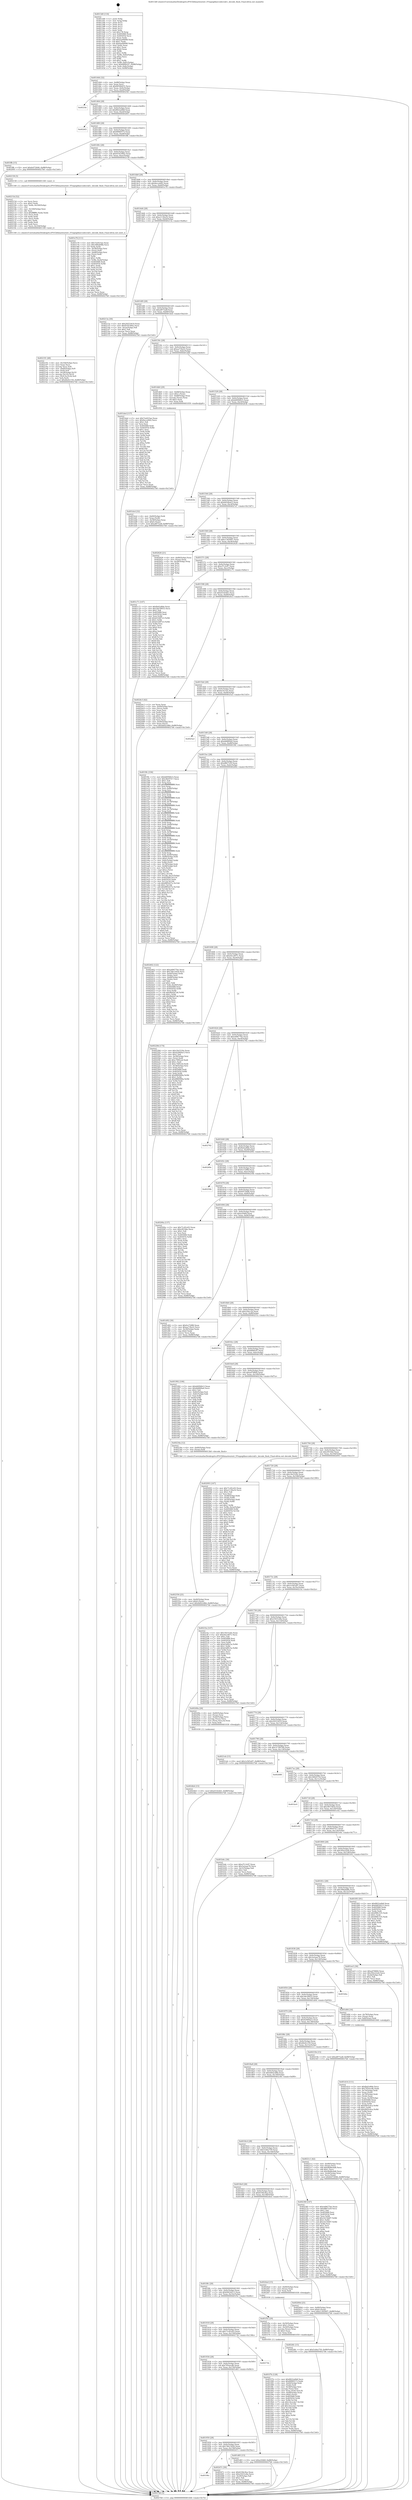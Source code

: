 digraph "0x4013d0" {
  label = "0x4013d0 (/mnt/c/Users/mathe/Desktop/tcc/POCII/binaries/extr_FFmpeglibavcodecralf.c_decode_flush_Final-ollvm.out::main(0))"
  labelloc = "t"
  node[shape=record]

  Entry [label="",width=0.3,height=0.3,shape=circle,fillcolor=black,style=filled]
  "0x401444" [label="{
     0x401444 [32]\l
     | [instrs]\l
     &nbsp;&nbsp;0x401444 \<+6\>: mov -0x88(%rbp),%eax\l
     &nbsp;&nbsp;0x40144a \<+2\>: mov %eax,%ecx\l
     &nbsp;&nbsp;0x40144c \<+6\>: sub $0x84584455,%ecx\l
     &nbsp;&nbsp;0x401452 \<+6\>: mov %eax,-0x9c(%rbp)\l
     &nbsp;&nbsp;0x401458 \<+6\>: mov %ecx,-0xa0(%rbp)\l
     &nbsp;&nbsp;0x40145e \<+6\>: je 00000000004025fe \<main+0x122e\>\l
  }"]
  "0x4025fe" [label="{
     0x4025fe\l
  }", style=dashed]
  "0x401464" [label="{
     0x401464 [28]\l
     | [instrs]\l
     &nbsp;&nbsp;0x401464 \<+5\>: jmp 0000000000401469 \<main+0x99\>\l
     &nbsp;&nbsp;0x401469 \<+6\>: mov -0x9c(%rbp),%eax\l
     &nbsp;&nbsp;0x40146f \<+5\>: sub $0x8822a0b8,%eax\l
     &nbsp;&nbsp;0x401474 \<+6\>: mov %eax,-0xa4(%rbp)\l
     &nbsp;&nbsp;0x40147a \<+6\>: je 00000000004026f3 \<main+0x1323\>\l
  }"]
  Exit [label="",width=0.3,height=0.3,shape=circle,fillcolor=black,style=filled,peripheries=2]
  "0x4026f3" [label="{
     0x4026f3\l
  }", style=dashed]
  "0x401480" [label="{
     0x401480 [28]\l
     | [instrs]\l
     &nbsp;&nbsp;0x401480 \<+5\>: jmp 0000000000401485 \<main+0xb5\>\l
     &nbsp;&nbsp;0x401485 \<+6\>: mov -0x9c(%rbp),%eax\l
     &nbsp;&nbsp;0x40148b \<+5\>: sub $0x8f060573,%eax\l
     &nbsp;&nbsp;0x401490 \<+6\>: mov %eax,-0xa8(%rbp)\l
     &nbsp;&nbsp;0x401496 \<+6\>: je 0000000000401ffb \<main+0xc2b\>\l
  }"]
  "0x4024fc" [label="{
     0x4024fc [15]\l
     | [instrs]\l
     &nbsp;&nbsp;0x4024fc \<+10\>: movl $0x5cb6a759,-0x88(%rbp)\l
     &nbsp;&nbsp;0x402506 \<+5\>: jmp 00000000004027b6 \<main+0x13e6\>\l
  }"]
  "0x401ffb" [label="{
     0x401ffb [15]\l
     | [instrs]\l
     &nbsp;&nbsp;0x401ffb \<+10\>: movl $0xfe072646,-0x88(%rbp)\l
     &nbsp;&nbsp;0x402005 \<+5\>: jmp 00000000004027b6 \<main+0x13e6\>\l
  }"]
  "0x40149c" [label="{
     0x40149c [28]\l
     | [instrs]\l
     &nbsp;&nbsp;0x40149c \<+5\>: jmp 00000000004014a1 \<main+0xd1\>\l
     &nbsp;&nbsp;0x4014a1 \<+6\>: mov -0x9c(%rbp),%eax\l
     &nbsp;&nbsp;0x4014a7 \<+5\>: sub $0x91923842,%eax\l
     &nbsp;&nbsp;0x4014ac \<+6\>: mov %eax,-0xac(%rbp)\l
     &nbsp;&nbsp;0x4014b2 \<+6\>: je 0000000000402158 \<main+0xd88\>\l
  }"]
  "0x4024b4" [label="{
     0x4024b4 [15]\l
     | [instrs]\l
     &nbsp;&nbsp;0x4024b4 \<+10\>: movl $0xd31fe4d1,-0x88(%rbp)\l
     &nbsp;&nbsp;0x4024be \<+5\>: jmp 00000000004027b6 \<main+0x13e6\>\l
  }"]
  "0x402158" [label="{
     0x402158 [5]\l
     | [instrs]\l
     &nbsp;&nbsp;0x402158 \<+5\>: call 0000000000401160 \<next_i\>\l
     | [calls]\l
     &nbsp;&nbsp;0x401160 \{1\} (/mnt/c/Users/mathe/Desktop/tcc/POCII/binaries/extr_FFmpeglibavcodecralf.c_decode_flush_Final-ollvm.out::next_i)\l
  }"]
  "0x4014b8" [label="{
     0x4014b8 [28]\l
     | [instrs]\l
     &nbsp;&nbsp;0x4014b8 \<+5\>: jmp 00000000004014bd \<main+0xed\>\l
     &nbsp;&nbsp;0x4014bd \<+6\>: mov -0x9c(%rbp),%eax\l
     &nbsp;&nbsp;0x4014c3 \<+5\>: sub $0x9ecce642,%eax\l
     &nbsp;&nbsp;0x4014c8 \<+6\>: mov %eax,-0xb0(%rbp)\l
     &nbsp;&nbsp;0x4014ce \<+6\>: je 0000000000401e76 \<main+0xaa6\>\l
  }"]
  "0x40196c" [label="{
     0x40196c\l
  }", style=dashed]
  "0x401e76" [label="{
     0x401e76 [111]\l
     | [instrs]\l
     &nbsp;&nbsp;0x401e76 \<+5\>: mov $0x7ee623ae,%eax\l
     &nbsp;&nbsp;0x401e7b \<+5\>: mov $0x398ab08b,%ecx\l
     &nbsp;&nbsp;0x401e80 \<+2\>: xor %edx,%edx\l
     &nbsp;&nbsp;0x401e82 \<+4\>: mov -0x58(%rbp),%rsi\l
     &nbsp;&nbsp;0x401e86 \<+2\>: mov (%rsi),%edi\l
     &nbsp;&nbsp;0x401e88 \<+4\>: mov -0x68(%rbp),%rsi\l
     &nbsp;&nbsp;0x401e8c \<+2\>: cmp (%rsi),%edi\l
     &nbsp;&nbsp;0x401e8e \<+4\>: setl %r8b\l
     &nbsp;&nbsp;0x401e92 \<+4\>: and $0x1,%r8b\l
     &nbsp;&nbsp;0x401e96 \<+4\>: mov %r8b,-0x2b(%rbp)\l
     &nbsp;&nbsp;0x401e9a \<+7\>: mov 0x405068,%edi\l
     &nbsp;&nbsp;0x401ea1 \<+8\>: mov 0x405054,%r9d\l
     &nbsp;&nbsp;0x401ea9 \<+3\>: sub $0x1,%edx\l
     &nbsp;&nbsp;0x401eac \<+3\>: mov %edi,%r10d\l
     &nbsp;&nbsp;0x401eaf \<+3\>: add %edx,%r10d\l
     &nbsp;&nbsp;0x401eb2 \<+4\>: imul %r10d,%edi\l
     &nbsp;&nbsp;0x401eb6 \<+3\>: and $0x1,%edi\l
     &nbsp;&nbsp;0x401eb9 \<+3\>: cmp $0x0,%edi\l
     &nbsp;&nbsp;0x401ebc \<+4\>: sete %r8b\l
     &nbsp;&nbsp;0x401ec0 \<+4\>: cmp $0xa,%r9d\l
     &nbsp;&nbsp;0x401ec4 \<+4\>: setl %r11b\l
     &nbsp;&nbsp;0x401ec8 \<+3\>: mov %r8b,%bl\l
     &nbsp;&nbsp;0x401ecb \<+3\>: and %r11b,%bl\l
     &nbsp;&nbsp;0x401ece \<+3\>: xor %r11b,%r8b\l
     &nbsp;&nbsp;0x401ed1 \<+3\>: or %r8b,%bl\l
     &nbsp;&nbsp;0x401ed4 \<+3\>: test $0x1,%bl\l
     &nbsp;&nbsp;0x401ed7 \<+3\>: cmovne %ecx,%eax\l
     &nbsp;&nbsp;0x401eda \<+6\>: mov %eax,-0x88(%rbp)\l
     &nbsp;&nbsp;0x401ee0 \<+5\>: jmp 00000000004027b6 \<main+0x13e6\>\l
  }"]
  "0x4014d4" [label="{
     0x4014d4 [28]\l
     | [instrs]\l
     &nbsp;&nbsp;0x4014d4 \<+5\>: jmp 00000000004014d9 \<main+0x109\>\l
     &nbsp;&nbsp;0x4014d9 \<+6\>: mov -0x9c(%rbp),%eax\l
     &nbsp;&nbsp;0x4014df \<+5\>: sub $0xa1130a32,%eax\l
     &nbsp;&nbsp;0x4014e4 \<+6\>: mov %eax,-0xb4(%rbp)\l
     &nbsp;&nbsp;0x4014ea \<+6\>: je 000000000040213a \<main+0xd6a\>\l
  }"]
  "0x40247c" [label="{
     0x40247c [30]\l
     | [instrs]\l
     &nbsp;&nbsp;0x40247c \<+5\>: mov $0x6194c9ea,%eax\l
     &nbsp;&nbsp;0x402481 \<+5\>: mov $0x25031e8a,%ecx\l
     &nbsp;&nbsp;0x402486 \<+3\>: mov -0x29(%rbp),%dl\l
     &nbsp;&nbsp;0x402489 \<+3\>: test $0x1,%dl\l
     &nbsp;&nbsp;0x40248c \<+3\>: cmovne %ecx,%eax\l
     &nbsp;&nbsp;0x40248f \<+6\>: mov %eax,-0x88(%rbp)\l
     &nbsp;&nbsp;0x402495 \<+5\>: jmp 00000000004027b6 \<main+0x13e6\>\l
  }"]
  "0x40213a" [label="{
     0x40213a [30]\l
     | [instrs]\l
     &nbsp;&nbsp;0x40213a \<+5\>: mov $0x29253419,%eax\l
     &nbsp;&nbsp;0x40213f \<+5\>: mov $0x91923842,%ecx\l
     &nbsp;&nbsp;0x402144 \<+3\>: mov -0x2a(%rbp),%dl\l
     &nbsp;&nbsp;0x402147 \<+3\>: test $0x1,%dl\l
     &nbsp;&nbsp;0x40214a \<+3\>: cmovne %ecx,%eax\l
     &nbsp;&nbsp;0x40214d \<+6\>: mov %eax,-0x88(%rbp)\l
     &nbsp;&nbsp;0x402153 \<+5\>: jmp 00000000004027b6 \<main+0x13e6\>\l
  }"]
  "0x4014f0" [label="{
     0x4014f0 [28]\l
     | [instrs]\l
     &nbsp;&nbsp;0x4014f0 \<+5\>: jmp 00000000004014f5 \<main+0x125\>\l
     &nbsp;&nbsp;0x4014f5 \<+6\>: mov -0x9c(%rbp),%eax\l
     &nbsp;&nbsp;0x4014fb \<+5\>: sub $0xa8f75adf,%eax\l
     &nbsp;&nbsp;0x401500 \<+6\>: mov %eax,-0xb8(%rbp)\l
     &nbsp;&nbsp;0x401506 \<+6\>: je 0000000000401ded \<main+0xa1d\>\l
  }"]
  "0x402356" [label="{
     0x402356 [25]\l
     | [instrs]\l
     &nbsp;&nbsp;0x402356 \<+4\>: mov -0x40(%rbp),%rax\l
     &nbsp;&nbsp;0x40235a \<+6\>: movl $0x0,(%rax)\l
     &nbsp;&nbsp;0x402360 \<+10\>: movl $0x4d02cd8d,-0x88(%rbp)\l
     &nbsp;&nbsp;0x40236a \<+5\>: jmp 00000000004027b6 \<main+0x13e6\>\l
  }"]
  "0x401ded" [label="{
     0x401ded [137]\l
     | [instrs]\l
     &nbsp;&nbsp;0x401ded \<+5\>: mov $0x7ee623ae,%eax\l
     &nbsp;&nbsp;0x401df2 \<+5\>: mov $0x9ecce642,%ecx\l
     &nbsp;&nbsp;0x401df7 \<+2\>: mov $0x1,%dl\l
     &nbsp;&nbsp;0x401df9 \<+2\>: xor %esi,%esi\l
     &nbsp;&nbsp;0x401dfb \<+7\>: mov 0x405068,%edi\l
     &nbsp;&nbsp;0x401e02 \<+8\>: mov 0x405054,%r8d\l
     &nbsp;&nbsp;0x401e0a \<+3\>: sub $0x1,%esi\l
     &nbsp;&nbsp;0x401e0d \<+3\>: mov %edi,%r9d\l
     &nbsp;&nbsp;0x401e10 \<+3\>: add %esi,%r9d\l
     &nbsp;&nbsp;0x401e13 \<+4\>: imul %r9d,%edi\l
     &nbsp;&nbsp;0x401e17 \<+3\>: and $0x1,%edi\l
     &nbsp;&nbsp;0x401e1a \<+3\>: cmp $0x0,%edi\l
     &nbsp;&nbsp;0x401e1d \<+4\>: sete %r10b\l
     &nbsp;&nbsp;0x401e21 \<+4\>: cmp $0xa,%r8d\l
     &nbsp;&nbsp;0x401e25 \<+4\>: setl %r11b\l
     &nbsp;&nbsp;0x401e29 \<+3\>: mov %r10b,%bl\l
     &nbsp;&nbsp;0x401e2c \<+3\>: xor $0xff,%bl\l
     &nbsp;&nbsp;0x401e2f \<+3\>: mov %r11b,%r14b\l
     &nbsp;&nbsp;0x401e32 \<+4\>: xor $0xff,%r14b\l
     &nbsp;&nbsp;0x401e36 \<+3\>: xor $0x0,%dl\l
     &nbsp;&nbsp;0x401e39 \<+3\>: mov %bl,%r15b\l
     &nbsp;&nbsp;0x401e3c \<+4\>: and $0x0,%r15b\l
     &nbsp;&nbsp;0x401e40 \<+3\>: and %dl,%r10b\l
     &nbsp;&nbsp;0x401e43 \<+3\>: mov %r14b,%r12b\l
     &nbsp;&nbsp;0x401e46 \<+4\>: and $0x0,%r12b\l
     &nbsp;&nbsp;0x401e4a \<+3\>: and %dl,%r11b\l
     &nbsp;&nbsp;0x401e4d \<+3\>: or %r10b,%r15b\l
     &nbsp;&nbsp;0x401e50 \<+3\>: or %r11b,%r12b\l
     &nbsp;&nbsp;0x401e53 \<+3\>: xor %r12b,%r15b\l
     &nbsp;&nbsp;0x401e56 \<+3\>: or %r14b,%bl\l
     &nbsp;&nbsp;0x401e59 \<+3\>: xor $0xff,%bl\l
     &nbsp;&nbsp;0x401e5c \<+3\>: or $0x0,%dl\l
     &nbsp;&nbsp;0x401e5f \<+2\>: and %dl,%bl\l
     &nbsp;&nbsp;0x401e61 \<+3\>: or %bl,%r15b\l
     &nbsp;&nbsp;0x401e64 \<+4\>: test $0x1,%r15b\l
     &nbsp;&nbsp;0x401e68 \<+3\>: cmovne %ecx,%eax\l
     &nbsp;&nbsp;0x401e6b \<+6\>: mov %eax,-0x88(%rbp)\l
     &nbsp;&nbsp;0x401e71 \<+5\>: jmp 00000000004027b6 \<main+0x13e6\>\l
  }"]
  "0x40150c" [label="{
     0x40150c [28]\l
     | [instrs]\l
     &nbsp;&nbsp;0x40150c \<+5\>: jmp 0000000000401511 \<main+0x141\>\l
     &nbsp;&nbsp;0x401511 \<+6\>: mov -0x9c(%rbp),%eax\l
     &nbsp;&nbsp;0x401517 \<+5\>: sub $0xaa73fa22,%eax\l
     &nbsp;&nbsp;0x40151c \<+6\>: mov %eax,-0xbc(%rbp)\l
     &nbsp;&nbsp;0x401522 \<+6\>: je 0000000000401db0 \<main+0x9e0\>\l
  }"]
  "0x402191" [label="{
     0x402191 [48]\l
     | [instrs]\l
     &nbsp;&nbsp;0x402191 \<+6\>: mov -0x164(%rbp),%ecx\l
     &nbsp;&nbsp;0x402197 \<+3\>: imul %eax,%ecx\l
     &nbsp;&nbsp;0x40219a \<+3\>: movslq %ecx,%r8\l
     &nbsp;&nbsp;0x40219d \<+4\>: mov -0x60(%rbp),%r9\l
     &nbsp;&nbsp;0x4021a1 \<+3\>: mov (%r9),%r9\l
     &nbsp;&nbsp;0x4021a4 \<+4\>: mov -0x58(%rbp),%r10\l
     &nbsp;&nbsp;0x4021a8 \<+3\>: movslq (%r10),%r10\l
     &nbsp;&nbsp;0x4021ab \<+4\>: mov (%r9,%r10,8),%r9\l
     &nbsp;&nbsp;0x4021af \<+3\>: mov %r8,(%r9)\l
     &nbsp;&nbsp;0x4021b2 \<+10\>: movl $0x46e0c150,-0x88(%rbp)\l
     &nbsp;&nbsp;0x4021bc \<+5\>: jmp 00000000004027b6 \<main+0x13e6\>\l
  }"]
  "0x401db0" [label="{
     0x401db0 [29]\l
     | [instrs]\l
     &nbsp;&nbsp;0x401db0 \<+4\>: mov -0x68(%rbp),%rax\l
     &nbsp;&nbsp;0x401db4 \<+6\>: movl $0x1,(%rax)\l
     &nbsp;&nbsp;0x401dba \<+4\>: mov -0x68(%rbp),%rax\l
     &nbsp;&nbsp;0x401dbe \<+3\>: movslq (%rax),%rax\l
     &nbsp;&nbsp;0x401dc1 \<+4\>: shl $0x3,%rax\l
     &nbsp;&nbsp;0x401dc5 \<+3\>: mov %rax,%rdi\l
     &nbsp;&nbsp;0x401dc8 \<+5\>: call 0000000000401050 \<malloc@plt\>\l
     | [calls]\l
     &nbsp;&nbsp;0x401050 \{1\} (unknown)\l
  }"]
  "0x401528" [label="{
     0x401528 [28]\l
     | [instrs]\l
     &nbsp;&nbsp;0x401528 \<+5\>: jmp 000000000040152d \<main+0x15d\>\l
     &nbsp;&nbsp;0x40152d \<+6\>: mov -0x9c(%rbp),%eax\l
     &nbsp;&nbsp;0x401533 \<+5\>: sub $0xb60940c5,%eax\l
     &nbsp;&nbsp;0x401538 \<+6\>: mov %eax,-0xc0(%rbp)\l
     &nbsp;&nbsp;0x40153e \<+6\>: je 000000000040263b \<main+0x126b\>\l
  }"]
  "0x40215d" [label="{
     0x40215d [52]\l
     | [instrs]\l
     &nbsp;&nbsp;0x40215d \<+2\>: xor %ecx,%ecx\l
     &nbsp;&nbsp;0x40215f \<+5\>: mov $0x2,%edx\l
     &nbsp;&nbsp;0x402164 \<+6\>: mov %edx,-0x160(%rbp)\l
     &nbsp;&nbsp;0x40216a \<+1\>: cltd\l
     &nbsp;&nbsp;0x40216b \<+6\>: mov -0x160(%rbp),%esi\l
     &nbsp;&nbsp;0x402171 \<+2\>: idiv %esi\l
     &nbsp;&nbsp;0x402173 \<+6\>: imul $0xfffffffe,%edx,%edx\l
     &nbsp;&nbsp;0x402179 \<+2\>: mov %ecx,%edi\l
     &nbsp;&nbsp;0x40217b \<+2\>: sub %edx,%edi\l
     &nbsp;&nbsp;0x40217d \<+2\>: mov %ecx,%edx\l
     &nbsp;&nbsp;0x40217f \<+3\>: sub $0x1,%edx\l
     &nbsp;&nbsp;0x402182 \<+2\>: add %edx,%edi\l
     &nbsp;&nbsp;0x402184 \<+2\>: sub %edi,%ecx\l
     &nbsp;&nbsp;0x402186 \<+6\>: mov %ecx,-0x164(%rbp)\l
     &nbsp;&nbsp;0x40218c \<+5\>: call 0000000000401160 \<next_i\>\l
     | [calls]\l
     &nbsp;&nbsp;0x401160 \{1\} (/mnt/c/Users/mathe/Desktop/tcc/POCII/binaries/extr_FFmpeglibavcodecralf.c_decode_flush_Final-ollvm.out::next_i)\l
  }"]
  "0x40263b" [label="{
     0x40263b\l
  }", style=dashed]
  "0x401544" [label="{
     0x401544 [28]\l
     | [instrs]\l
     &nbsp;&nbsp;0x401544 \<+5\>: jmp 0000000000401549 \<main+0x179\>\l
     &nbsp;&nbsp;0x401549 \<+6\>: mov -0x9c(%rbp),%eax\l
     &nbsp;&nbsp;0x40154f \<+5\>: sub $0xb624bae3,%eax\l
     &nbsp;&nbsp;0x401554 \<+6\>: mov %eax,-0xc4(%rbp)\l
     &nbsp;&nbsp;0x40155a \<+6\>: je 00000000004027a7 \<main+0x13d7\>\l
  }"]
  "0x401f7b" [label="{
     0x401f7b [128]\l
     | [instrs]\l
     &nbsp;&nbsp;0x401f7b \<+5\>: mov $0x8822a0b8,%ecx\l
     &nbsp;&nbsp;0x401f80 \<+5\>: mov $0x8f060573,%edx\l
     &nbsp;&nbsp;0x401f85 \<+4\>: mov -0x60(%rbp),%rdi\l
     &nbsp;&nbsp;0x401f89 \<+3\>: mov (%rdi),%rdi\l
     &nbsp;&nbsp;0x401f8c \<+4\>: mov -0x58(%rbp),%rsi\l
     &nbsp;&nbsp;0x401f90 \<+3\>: movslq (%rsi),%rsi\l
     &nbsp;&nbsp;0x401f93 \<+4\>: mov %rax,(%rdi,%rsi,8)\l
     &nbsp;&nbsp;0x401f97 \<+4\>: mov -0x48(%rbp),%rax\l
     &nbsp;&nbsp;0x401f9b \<+6\>: movl $0x0,(%rax)\l
     &nbsp;&nbsp;0x401fa1 \<+8\>: mov 0x405068,%r8d\l
     &nbsp;&nbsp;0x401fa9 \<+8\>: mov 0x405054,%r9d\l
     &nbsp;&nbsp;0x401fb1 \<+3\>: mov %r8d,%r10d\l
     &nbsp;&nbsp;0x401fb4 \<+7\>: sub $0x14cecda7,%r10d\l
     &nbsp;&nbsp;0x401fbb \<+4\>: sub $0x1,%r10d\l
     &nbsp;&nbsp;0x401fbf \<+7\>: add $0x14cecda7,%r10d\l
     &nbsp;&nbsp;0x401fc6 \<+4\>: imul %r10d,%r8d\l
     &nbsp;&nbsp;0x401fca \<+4\>: and $0x1,%r8d\l
     &nbsp;&nbsp;0x401fce \<+4\>: cmp $0x0,%r8d\l
     &nbsp;&nbsp;0x401fd2 \<+4\>: sete %r11b\l
     &nbsp;&nbsp;0x401fd6 \<+4\>: cmp $0xa,%r9d\l
     &nbsp;&nbsp;0x401fda \<+3\>: setl %bl\l
     &nbsp;&nbsp;0x401fdd \<+3\>: mov %r11b,%r14b\l
     &nbsp;&nbsp;0x401fe0 \<+3\>: and %bl,%r14b\l
     &nbsp;&nbsp;0x401fe3 \<+3\>: xor %bl,%r11b\l
     &nbsp;&nbsp;0x401fe6 \<+3\>: or %r11b,%r14b\l
     &nbsp;&nbsp;0x401fe9 \<+4\>: test $0x1,%r14b\l
     &nbsp;&nbsp;0x401fed \<+3\>: cmovne %edx,%ecx\l
     &nbsp;&nbsp;0x401ff0 \<+6\>: mov %ecx,-0x88(%rbp)\l
     &nbsp;&nbsp;0x401ff6 \<+5\>: jmp 00000000004027b6 \<main+0x13e6\>\l
  }"]
  "0x4027a7" [label="{
     0x4027a7\l
  }", style=dashed]
  "0x401560" [label="{
     0x401560 [28]\l
     | [instrs]\l
     &nbsp;&nbsp;0x401560 \<+5\>: jmp 0000000000401565 \<main+0x195\>\l
     &nbsp;&nbsp;0x401565 \<+6\>: mov -0x9c(%rbp),%eax\l
     &nbsp;&nbsp;0x40156b \<+5\>: sub $0xc1363b97,%eax\l
     &nbsp;&nbsp;0x401570 \<+6\>: mov %eax,-0xc8(%rbp)\l
     &nbsp;&nbsp;0x401576 \<+6\>: je 0000000000402626 \<main+0x1256\>\l
  }"]
  "0x401dcd" [label="{
     0x401dcd [32]\l
     | [instrs]\l
     &nbsp;&nbsp;0x401dcd \<+4\>: mov -0x60(%rbp),%rdi\l
     &nbsp;&nbsp;0x401dd1 \<+3\>: mov %rax,(%rdi)\l
     &nbsp;&nbsp;0x401dd4 \<+4\>: mov -0x58(%rbp),%rax\l
     &nbsp;&nbsp;0x401dd8 \<+6\>: movl $0x0,(%rax)\l
     &nbsp;&nbsp;0x401dde \<+10\>: movl $0xa8f75adf,-0x88(%rbp)\l
     &nbsp;&nbsp;0x401de8 \<+5\>: jmp 00000000004027b6 \<main+0x13e6\>\l
  }"]
  "0x402626" [label="{
     0x402626 [21]\l
     | [instrs]\l
     &nbsp;&nbsp;0x402626 \<+4\>: mov -0x80(%rbp),%rax\l
     &nbsp;&nbsp;0x40262a \<+2\>: mov (%rax),%eax\l
     &nbsp;&nbsp;0x40262c \<+4\>: lea -0x28(%rbp),%rsp\l
     &nbsp;&nbsp;0x402630 \<+1\>: pop %rbx\l
     &nbsp;&nbsp;0x402631 \<+2\>: pop %r12\l
     &nbsp;&nbsp;0x402633 \<+2\>: pop %r13\l
     &nbsp;&nbsp;0x402635 \<+2\>: pop %r14\l
     &nbsp;&nbsp;0x402637 \<+2\>: pop %r15\l
     &nbsp;&nbsp;0x402639 \<+1\>: pop %rbp\l
     &nbsp;&nbsp;0x40263a \<+1\>: ret\l
  }"]
  "0x40157c" [label="{
     0x40157c [28]\l
     | [instrs]\l
     &nbsp;&nbsp;0x40157c \<+5\>: jmp 0000000000401581 \<main+0x1b1\>\l
     &nbsp;&nbsp;0x401581 \<+6\>: mov -0x9c(%rbp),%eax\l
     &nbsp;&nbsp;0x401587 \<+5\>: sub $0xcf7c3c87,%eax\l
     &nbsp;&nbsp;0x40158c \<+6\>: mov %eax,-0xcc(%rbp)\l
     &nbsp;&nbsp;0x401592 \<+6\>: je 0000000000401c71 \<main+0x8a1\>\l
  }"]
  "0x401950" [label="{
     0x401950 [28]\l
     | [instrs]\l
     &nbsp;&nbsp;0x401950 \<+5\>: jmp 0000000000401955 \<main+0x585\>\l
     &nbsp;&nbsp;0x401955 \<+6\>: mov -0x9c(%rbp),%eax\l
     &nbsp;&nbsp;0x40195b \<+5\>: sub $0x7db15426,%eax\l
     &nbsp;&nbsp;0x401960 \<+6\>: mov %eax,-0x158(%rbp)\l
     &nbsp;&nbsp;0x401966 \<+6\>: je 000000000040247c \<main+0x10ac\>\l
  }"]
  "0x401c71" [label="{
     0x401c71 [147]\l
     | [instrs]\l
     &nbsp;&nbsp;0x401c71 \<+5\>: mov $0xfbd2a8bb,%eax\l
     &nbsp;&nbsp;0x401c76 \<+5\>: mov $0x3de39933,%ecx\l
     &nbsp;&nbsp;0x401c7b \<+2\>: mov $0x1,%dl\l
     &nbsp;&nbsp;0x401c7d \<+7\>: mov 0x405068,%esi\l
     &nbsp;&nbsp;0x401c84 \<+7\>: mov 0x405054,%edi\l
     &nbsp;&nbsp;0x401c8b \<+3\>: mov %esi,%r8d\l
     &nbsp;&nbsp;0x401c8e \<+7\>: add $0xb53d87e3,%r8d\l
     &nbsp;&nbsp;0x401c95 \<+4\>: sub $0x1,%r8d\l
     &nbsp;&nbsp;0x401c99 \<+7\>: sub $0xb53d87e3,%r8d\l
     &nbsp;&nbsp;0x401ca0 \<+4\>: imul %r8d,%esi\l
     &nbsp;&nbsp;0x401ca4 \<+3\>: and $0x1,%esi\l
     &nbsp;&nbsp;0x401ca7 \<+3\>: cmp $0x0,%esi\l
     &nbsp;&nbsp;0x401caa \<+4\>: sete %r9b\l
     &nbsp;&nbsp;0x401cae \<+3\>: cmp $0xa,%edi\l
     &nbsp;&nbsp;0x401cb1 \<+4\>: setl %r10b\l
     &nbsp;&nbsp;0x401cb5 \<+3\>: mov %r9b,%r11b\l
     &nbsp;&nbsp;0x401cb8 \<+4\>: xor $0xff,%r11b\l
     &nbsp;&nbsp;0x401cbc \<+3\>: mov %r10b,%bl\l
     &nbsp;&nbsp;0x401cbf \<+3\>: xor $0xff,%bl\l
     &nbsp;&nbsp;0x401cc2 \<+3\>: xor $0x0,%dl\l
     &nbsp;&nbsp;0x401cc5 \<+3\>: mov %r11b,%r14b\l
     &nbsp;&nbsp;0x401cc8 \<+4\>: and $0x0,%r14b\l
     &nbsp;&nbsp;0x401ccc \<+3\>: and %dl,%r9b\l
     &nbsp;&nbsp;0x401ccf \<+3\>: mov %bl,%r15b\l
     &nbsp;&nbsp;0x401cd2 \<+4\>: and $0x0,%r15b\l
     &nbsp;&nbsp;0x401cd6 \<+3\>: and %dl,%r10b\l
     &nbsp;&nbsp;0x401cd9 \<+3\>: or %r9b,%r14b\l
     &nbsp;&nbsp;0x401cdc \<+3\>: or %r10b,%r15b\l
     &nbsp;&nbsp;0x401cdf \<+3\>: xor %r15b,%r14b\l
     &nbsp;&nbsp;0x401ce2 \<+3\>: or %bl,%r11b\l
     &nbsp;&nbsp;0x401ce5 \<+4\>: xor $0xff,%r11b\l
     &nbsp;&nbsp;0x401ce9 \<+3\>: or $0x0,%dl\l
     &nbsp;&nbsp;0x401cec \<+3\>: and %dl,%r11b\l
     &nbsp;&nbsp;0x401cef \<+3\>: or %r11b,%r14b\l
     &nbsp;&nbsp;0x401cf2 \<+4\>: test $0x1,%r14b\l
     &nbsp;&nbsp;0x401cf6 \<+3\>: cmovne %ecx,%eax\l
     &nbsp;&nbsp;0x401cf9 \<+6\>: mov %eax,-0x88(%rbp)\l
     &nbsp;&nbsp;0x401cff \<+5\>: jmp 00000000004027b6 \<main+0x13e6\>\l
  }"]
  "0x401598" [label="{
     0x401598 [28]\l
     | [instrs]\l
     &nbsp;&nbsp;0x401598 \<+5\>: jmp 000000000040159d \<main+0x1cd\>\l
     &nbsp;&nbsp;0x40159d \<+6\>: mov -0x9c(%rbp),%eax\l
     &nbsp;&nbsp;0x4015a3 \<+5\>: sub $0xd31fe4d1,%eax\l
     &nbsp;&nbsp;0x4015a8 \<+6\>: mov %eax,-0xd0(%rbp)\l
     &nbsp;&nbsp;0x4015ae \<+6\>: je 00000000004024c3 \<main+0x10f3\>\l
  }"]
  "0x401d83" [label="{
     0x401d83 [15]\l
     | [instrs]\l
     &nbsp;&nbsp;0x401d83 \<+10\>: movl $0xa5046f,-0x88(%rbp)\l
     &nbsp;&nbsp;0x401d8d \<+5\>: jmp 00000000004027b6 \<main+0x13e6\>\l
  }"]
  "0x4024c3" [label="{
     0x4024c3 [42]\l
     | [instrs]\l
     &nbsp;&nbsp;0x4024c3 \<+2\>: xor %eax,%eax\l
     &nbsp;&nbsp;0x4024c5 \<+4\>: mov -0x40(%rbp),%rcx\l
     &nbsp;&nbsp;0x4024c9 \<+2\>: mov (%rcx),%edx\l
     &nbsp;&nbsp;0x4024cb \<+2\>: mov %eax,%esi\l
     &nbsp;&nbsp;0x4024cd \<+2\>: sub %edx,%esi\l
     &nbsp;&nbsp;0x4024cf \<+2\>: mov %eax,%edx\l
     &nbsp;&nbsp;0x4024d1 \<+3\>: sub $0x1,%edx\l
     &nbsp;&nbsp;0x4024d4 \<+2\>: add %edx,%esi\l
     &nbsp;&nbsp;0x4024d6 \<+2\>: sub %esi,%eax\l
     &nbsp;&nbsp;0x4024d8 \<+4\>: mov -0x40(%rbp),%rcx\l
     &nbsp;&nbsp;0x4024dc \<+2\>: mov %eax,(%rcx)\l
     &nbsp;&nbsp;0x4024de \<+10\>: movl $0x4d02cd8d,-0x88(%rbp)\l
     &nbsp;&nbsp;0x4024e8 \<+5\>: jmp 00000000004027b6 \<main+0x13e6\>\l
  }"]
  "0x4015b4" [label="{
     0x4015b4 [28]\l
     | [instrs]\l
     &nbsp;&nbsp;0x4015b4 \<+5\>: jmp 00000000004015b9 \<main+0x1e9\>\l
     &nbsp;&nbsp;0x4015b9 \<+6\>: mov -0x9c(%rbp),%eax\l
     &nbsp;&nbsp;0x4015bf \<+5\>: sub $0xda1fc32e,%eax\l
     &nbsp;&nbsp;0x4015c4 \<+6\>: mov %eax,-0xd4(%rbp)\l
     &nbsp;&nbsp;0x4015ca \<+6\>: je 00000000004025a3 \<main+0x11d3\>\l
  }"]
  "0x401934" [label="{
     0x401934 [28]\l
     | [instrs]\l
     &nbsp;&nbsp;0x401934 \<+5\>: jmp 0000000000401939 \<main+0x569\>\l
     &nbsp;&nbsp;0x401939 \<+6\>: mov -0x9c(%rbp),%eax\l
     &nbsp;&nbsp;0x40193f \<+5\>: sub $0x795eecdb,%eax\l
     &nbsp;&nbsp;0x401944 \<+6\>: mov %eax,-0x154(%rbp)\l
     &nbsp;&nbsp;0x40194a \<+6\>: je 0000000000401d83 \<main+0x9b3\>\l
  }"]
  "0x4025a3" [label="{
     0x4025a3\l
  }", style=dashed]
  "0x4015d0" [label="{
     0x4015d0 [28]\l
     | [instrs]\l
     &nbsp;&nbsp;0x4015d0 \<+5\>: jmp 00000000004015d5 \<main+0x205\>\l
     &nbsp;&nbsp;0x4015d5 \<+6\>: mov -0x9c(%rbp),%eax\l
     &nbsp;&nbsp;0x4015db \<+5\>: sub $0xdb8f69a0,%eax\l
     &nbsp;&nbsp;0x4015e0 \<+6\>: mov %eax,-0xd8(%rbp)\l
     &nbsp;&nbsp;0x4015e6 \<+6\>: je 00000000004019fc \<main+0x62c\>\l
  }"]
  "0x40273b" [label="{
     0x40273b\l
  }", style=dashed]
  "0x4019fc" [label="{
     0x4019fc [336]\l
     | [instrs]\l
     &nbsp;&nbsp;0x4019fc \<+5\>: mov $0xb60940c5,%eax\l
     &nbsp;&nbsp;0x401a01 \<+5\>: mov $0x38e97f17,%ecx\l
     &nbsp;&nbsp;0x401a06 \<+2\>: mov $0x1,%dl\l
     &nbsp;&nbsp;0x401a08 \<+3\>: mov %rsp,%rsi\l
     &nbsp;&nbsp;0x401a0b \<+4\>: add $0xfffffffffffffff0,%rsi\l
     &nbsp;&nbsp;0x401a0f \<+3\>: mov %rsi,%rsp\l
     &nbsp;&nbsp;0x401a12 \<+4\>: mov %rsi,-0x80(%rbp)\l
     &nbsp;&nbsp;0x401a16 \<+3\>: mov %rsp,%rsi\l
     &nbsp;&nbsp;0x401a19 \<+4\>: add $0xfffffffffffffff0,%rsi\l
     &nbsp;&nbsp;0x401a1d \<+3\>: mov %rsi,%rsp\l
     &nbsp;&nbsp;0x401a20 \<+3\>: mov %rsp,%rdi\l
     &nbsp;&nbsp;0x401a23 \<+4\>: add $0xfffffffffffffff0,%rdi\l
     &nbsp;&nbsp;0x401a27 \<+3\>: mov %rdi,%rsp\l
     &nbsp;&nbsp;0x401a2a \<+4\>: mov %rdi,-0x78(%rbp)\l
     &nbsp;&nbsp;0x401a2e \<+3\>: mov %rsp,%rdi\l
     &nbsp;&nbsp;0x401a31 \<+4\>: add $0xfffffffffffffff0,%rdi\l
     &nbsp;&nbsp;0x401a35 \<+3\>: mov %rdi,%rsp\l
     &nbsp;&nbsp;0x401a38 \<+4\>: mov %rdi,-0x70(%rbp)\l
     &nbsp;&nbsp;0x401a3c \<+3\>: mov %rsp,%rdi\l
     &nbsp;&nbsp;0x401a3f \<+4\>: add $0xfffffffffffffff0,%rdi\l
     &nbsp;&nbsp;0x401a43 \<+3\>: mov %rdi,%rsp\l
     &nbsp;&nbsp;0x401a46 \<+4\>: mov %rdi,-0x68(%rbp)\l
     &nbsp;&nbsp;0x401a4a \<+3\>: mov %rsp,%rdi\l
     &nbsp;&nbsp;0x401a4d \<+4\>: add $0xfffffffffffffff0,%rdi\l
     &nbsp;&nbsp;0x401a51 \<+3\>: mov %rdi,%rsp\l
     &nbsp;&nbsp;0x401a54 \<+4\>: mov %rdi,-0x60(%rbp)\l
     &nbsp;&nbsp;0x401a58 \<+3\>: mov %rsp,%rdi\l
     &nbsp;&nbsp;0x401a5b \<+4\>: add $0xfffffffffffffff0,%rdi\l
     &nbsp;&nbsp;0x401a5f \<+3\>: mov %rdi,%rsp\l
     &nbsp;&nbsp;0x401a62 \<+4\>: mov %rdi,-0x58(%rbp)\l
     &nbsp;&nbsp;0x401a66 \<+3\>: mov %rsp,%rdi\l
     &nbsp;&nbsp;0x401a69 \<+4\>: add $0xfffffffffffffff0,%rdi\l
     &nbsp;&nbsp;0x401a6d \<+3\>: mov %rdi,%rsp\l
     &nbsp;&nbsp;0x401a70 \<+4\>: mov %rdi,-0x50(%rbp)\l
     &nbsp;&nbsp;0x401a74 \<+3\>: mov %rsp,%rdi\l
     &nbsp;&nbsp;0x401a77 \<+4\>: add $0xfffffffffffffff0,%rdi\l
     &nbsp;&nbsp;0x401a7b \<+3\>: mov %rdi,%rsp\l
     &nbsp;&nbsp;0x401a7e \<+4\>: mov %rdi,-0x48(%rbp)\l
     &nbsp;&nbsp;0x401a82 \<+3\>: mov %rsp,%rdi\l
     &nbsp;&nbsp;0x401a85 \<+4\>: add $0xfffffffffffffff0,%rdi\l
     &nbsp;&nbsp;0x401a89 \<+3\>: mov %rdi,%rsp\l
     &nbsp;&nbsp;0x401a8c \<+4\>: mov %rdi,-0x40(%rbp)\l
     &nbsp;&nbsp;0x401a90 \<+4\>: mov -0x80(%rbp),%rdi\l
     &nbsp;&nbsp;0x401a94 \<+6\>: movl $0x0,(%rdi)\l
     &nbsp;&nbsp;0x401a9a \<+7\>: mov -0x8c(%rbp),%r8d\l
     &nbsp;&nbsp;0x401aa1 \<+3\>: mov %r8d,(%rsi)\l
     &nbsp;&nbsp;0x401aa4 \<+4\>: mov -0x78(%rbp),%rdi\l
     &nbsp;&nbsp;0x401aa8 \<+7\>: mov -0x98(%rbp),%r9\l
     &nbsp;&nbsp;0x401aaf \<+3\>: mov %r9,(%rdi)\l
     &nbsp;&nbsp;0x401ab2 \<+3\>: cmpl $0x2,(%rsi)\l
     &nbsp;&nbsp;0x401ab5 \<+4\>: setne %r10b\l
     &nbsp;&nbsp;0x401ab9 \<+4\>: and $0x1,%r10b\l
     &nbsp;&nbsp;0x401abd \<+4\>: mov %r10b,-0x31(%rbp)\l
     &nbsp;&nbsp;0x401ac1 \<+8\>: mov 0x405068,%r11d\l
     &nbsp;&nbsp;0x401ac9 \<+7\>: mov 0x405054,%ebx\l
     &nbsp;&nbsp;0x401ad0 \<+3\>: mov %r11d,%r14d\l
     &nbsp;&nbsp;0x401ad3 \<+7\>: sub $0x8f85d37e,%r14d\l
     &nbsp;&nbsp;0x401ada \<+4\>: sub $0x1,%r14d\l
     &nbsp;&nbsp;0x401ade \<+7\>: add $0x8f85d37e,%r14d\l
     &nbsp;&nbsp;0x401ae5 \<+4\>: imul %r14d,%r11d\l
     &nbsp;&nbsp;0x401ae9 \<+4\>: and $0x1,%r11d\l
     &nbsp;&nbsp;0x401aed \<+4\>: cmp $0x0,%r11d\l
     &nbsp;&nbsp;0x401af1 \<+4\>: sete %r10b\l
     &nbsp;&nbsp;0x401af5 \<+3\>: cmp $0xa,%ebx\l
     &nbsp;&nbsp;0x401af8 \<+4\>: setl %r15b\l
     &nbsp;&nbsp;0x401afc \<+3\>: mov %r10b,%r12b\l
     &nbsp;&nbsp;0x401aff \<+4\>: xor $0xff,%r12b\l
     &nbsp;&nbsp;0x401b03 \<+3\>: mov %r15b,%r13b\l
     &nbsp;&nbsp;0x401b06 \<+4\>: xor $0xff,%r13b\l
     &nbsp;&nbsp;0x401b0a \<+3\>: xor $0x0,%dl\l
     &nbsp;&nbsp;0x401b0d \<+3\>: mov %r12b,%sil\l
     &nbsp;&nbsp;0x401b10 \<+4\>: and $0x0,%sil\l
     &nbsp;&nbsp;0x401b14 \<+3\>: and %dl,%r10b\l
     &nbsp;&nbsp;0x401b17 \<+3\>: mov %r13b,%dil\l
     &nbsp;&nbsp;0x401b1a \<+4\>: and $0x0,%dil\l
     &nbsp;&nbsp;0x401b1e \<+3\>: and %dl,%r15b\l
     &nbsp;&nbsp;0x401b21 \<+3\>: or %r10b,%sil\l
     &nbsp;&nbsp;0x401b24 \<+3\>: or %r15b,%dil\l
     &nbsp;&nbsp;0x401b27 \<+3\>: xor %dil,%sil\l
     &nbsp;&nbsp;0x401b2a \<+3\>: or %r13b,%r12b\l
     &nbsp;&nbsp;0x401b2d \<+4\>: xor $0xff,%r12b\l
     &nbsp;&nbsp;0x401b31 \<+3\>: or $0x0,%dl\l
     &nbsp;&nbsp;0x401b34 \<+3\>: and %dl,%r12b\l
     &nbsp;&nbsp;0x401b37 \<+3\>: or %r12b,%sil\l
     &nbsp;&nbsp;0x401b3a \<+4\>: test $0x1,%sil\l
     &nbsp;&nbsp;0x401b3e \<+3\>: cmovne %ecx,%eax\l
     &nbsp;&nbsp;0x401b41 \<+6\>: mov %eax,-0x88(%rbp)\l
     &nbsp;&nbsp;0x401b47 \<+5\>: jmp 00000000004027b6 \<main+0x13e6\>\l
  }"]
  "0x4015ec" [label="{
     0x4015ec [28]\l
     | [instrs]\l
     &nbsp;&nbsp;0x4015ec \<+5\>: jmp 00000000004015f1 \<main+0x221\>\l
     &nbsp;&nbsp;0x4015f1 \<+6\>: mov -0x9c(%rbp),%eax\l
     &nbsp;&nbsp;0x4015f7 \<+5\>: sub $0xdffd7529,%eax\l
     &nbsp;&nbsp;0x4015fc \<+6\>: mov %eax,-0xdc(%rbp)\l
     &nbsp;&nbsp;0x401602 \<+6\>: je 0000000000402402 \<main+0x1032\>\l
  }"]
  "0x401918" [label="{
     0x401918 [28]\l
     | [instrs]\l
     &nbsp;&nbsp;0x401918 \<+5\>: jmp 000000000040191d \<main+0x54d\>\l
     &nbsp;&nbsp;0x40191d \<+6\>: mov -0x9c(%rbp),%eax\l
     &nbsp;&nbsp;0x401923 \<+5\>: sub $0x71c81e03,%eax\l
     &nbsp;&nbsp;0x401928 \<+6\>: mov %eax,-0x150(%rbp)\l
     &nbsp;&nbsp;0x40192e \<+6\>: je 000000000040273b \<main+0x136b\>\l
  }"]
  "0x402402" [label="{
     0x402402 [122]\l
     | [instrs]\l
     &nbsp;&nbsp;0x402402 \<+5\>: mov $0xed0677be,%eax\l
     &nbsp;&nbsp;0x402407 \<+5\>: mov $0x7db15426,%ecx\l
     &nbsp;&nbsp;0x40240c \<+4\>: mov -0x40(%rbp),%rdx\l
     &nbsp;&nbsp;0x402410 \<+2\>: mov (%rdx),%esi\l
     &nbsp;&nbsp;0x402412 \<+4\>: mov -0x68(%rbp),%rdx\l
     &nbsp;&nbsp;0x402416 \<+2\>: cmp (%rdx),%esi\l
     &nbsp;&nbsp;0x402418 \<+4\>: setl %dil\l
     &nbsp;&nbsp;0x40241c \<+4\>: and $0x1,%dil\l
     &nbsp;&nbsp;0x402420 \<+4\>: mov %dil,-0x29(%rbp)\l
     &nbsp;&nbsp;0x402424 \<+7\>: mov 0x405068,%esi\l
     &nbsp;&nbsp;0x40242b \<+8\>: mov 0x405054,%r8d\l
     &nbsp;&nbsp;0x402433 \<+3\>: mov %esi,%r9d\l
     &nbsp;&nbsp;0x402436 \<+7\>: sub $0x96d267a6,%r9d\l
     &nbsp;&nbsp;0x40243d \<+4\>: sub $0x1,%r9d\l
     &nbsp;&nbsp;0x402441 \<+7\>: add $0x96d267a6,%r9d\l
     &nbsp;&nbsp;0x402448 \<+4\>: imul %r9d,%esi\l
     &nbsp;&nbsp;0x40244c \<+3\>: and $0x1,%esi\l
     &nbsp;&nbsp;0x40244f \<+3\>: cmp $0x0,%esi\l
     &nbsp;&nbsp;0x402452 \<+4\>: sete %dil\l
     &nbsp;&nbsp;0x402456 \<+4\>: cmp $0xa,%r8d\l
     &nbsp;&nbsp;0x40245a \<+4\>: setl %r10b\l
     &nbsp;&nbsp;0x40245e \<+3\>: mov %dil,%r11b\l
     &nbsp;&nbsp;0x402461 \<+3\>: and %r10b,%r11b\l
     &nbsp;&nbsp;0x402464 \<+3\>: xor %r10b,%dil\l
     &nbsp;&nbsp;0x402467 \<+3\>: or %dil,%r11b\l
     &nbsp;&nbsp;0x40246a \<+4\>: test $0x1,%r11b\l
     &nbsp;&nbsp;0x40246e \<+3\>: cmovne %ecx,%eax\l
     &nbsp;&nbsp;0x402471 \<+6\>: mov %eax,-0x88(%rbp)\l
     &nbsp;&nbsp;0x402477 \<+5\>: jmp 00000000004027b6 \<main+0x13e6\>\l
  }"]
  "0x401608" [label="{
     0x401608 [28]\l
     | [instrs]\l
     &nbsp;&nbsp;0x401608 \<+5\>: jmp 000000000040160d \<main+0x23d\>\l
     &nbsp;&nbsp;0x40160d \<+6\>: mov -0x9c(%rbp),%eax\l
     &nbsp;&nbsp;0x401613 \<+5\>: sub $0xe6ccd071,%eax\l
     &nbsp;&nbsp;0x401618 \<+6\>: mov %eax,-0xe0(%rbp)\l
     &nbsp;&nbsp;0x40161e \<+6\>: je 000000000040228d \<main+0xebd\>\l
  }"]
  "0x401f5e" [label="{
     0x401f5e [29]\l
     | [instrs]\l
     &nbsp;&nbsp;0x401f5e \<+4\>: mov -0x50(%rbp),%rax\l
     &nbsp;&nbsp;0x401f62 \<+6\>: movl $0x1,(%rax)\l
     &nbsp;&nbsp;0x401f68 \<+4\>: mov -0x50(%rbp),%rax\l
     &nbsp;&nbsp;0x401f6c \<+3\>: movslq (%rax),%rax\l
     &nbsp;&nbsp;0x401f6f \<+4\>: shl $0x3,%rax\l
     &nbsp;&nbsp;0x401f73 \<+3\>: mov %rax,%rdi\l
     &nbsp;&nbsp;0x401f76 \<+5\>: call 0000000000401050 \<malloc@plt\>\l
     | [calls]\l
     &nbsp;&nbsp;0x401050 \{1\} (unknown)\l
  }"]
  "0x40228d" [label="{
     0x40228d [174]\l
     | [instrs]\l
     &nbsp;&nbsp;0x40228d \<+5\>: mov $0x19e552fe,%eax\l
     &nbsp;&nbsp;0x402292 \<+5\>: mov $0x42069ac5,%ecx\l
     &nbsp;&nbsp;0x402297 \<+2\>: mov $0x1,%dl\l
     &nbsp;&nbsp;0x402299 \<+4\>: mov -0x58(%rbp),%rsi\l
     &nbsp;&nbsp;0x40229d \<+2\>: mov (%rsi),%edi\l
     &nbsp;&nbsp;0x40229f \<+6\>: add $0xc76f0ced,%edi\l
     &nbsp;&nbsp;0x4022a5 \<+3\>: add $0x1,%edi\l
     &nbsp;&nbsp;0x4022a8 \<+6\>: sub $0xc76f0ced,%edi\l
     &nbsp;&nbsp;0x4022ae \<+4\>: mov -0x58(%rbp),%rsi\l
     &nbsp;&nbsp;0x4022b2 \<+2\>: mov %edi,(%rsi)\l
     &nbsp;&nbsp;0x4022b4 \<+7\>: mov 0x405068,%edi\l
     &nbsp;&nbsp;0x4022bb \<+8\>: mov 0x405054,%r8d\l
     &nbsp;&nbsp;0x4022c3 \<+3\>: mov %edi,%r9d\l
     &nbsp;&nbsp;0x4022c6 \<+7\>: add $0x8f80989a,%r9d\l
     &nbsp;&nbsp;0x4022cd \<+4\>: sub $0x1,%r9d\l
     &nbsp;&nbsp;0x4022d1 \<+7\>: sub $0x8f80989a,%r9d\l
     &nbsp;&nbsp;0x4022d8 \<+4\>: imul %r9d,%edi\l
     &nbsp;&nbsp;0x4022dc \<+3\>: and $0x1,%edi\l
     &nbsp;&nbsp;0x4022df \<+3\>: cmp $0x0,%edi\l
     &nbsp;&nbsp;0x4022e2 \<+4\>: sete %r10b\l
     &nbsp;&nbsp;0x4022e6 \<+4\>: cmp $0xa,%r8d\l
     &nbsp;&nbsp;0x4022ea \<+4\>: setl %r11b\l
     &nbsp;&nbsp;0x4022ee \<+3\>: mov %r10b,%bl\l
     &nbsp;&nbsp;0x4022f1 \<+3\>: xor $0xff,%bl\l
     &nbsp;&nbsp;0x4022f4 \<+3\>: mov %r11b,%r14b\l
     &nbsp;&nbsp;0x4022f7 \<+4\>: xor $0xff,%r14b\l
     &nbsp;&nbsp;0x4022fb \<+3\>: xor $0x1,%dl\l
     &nbsp;&nbsp;0x4022fe \<+3\>: mov %bl,%r15b\l
     &nbsp;&nbsp;0x402301 \<+4\>: and $0xff,%r15b\l
     &nbsp;&nbsp;0x402305 \<+3\>: and %dl,%r10b\l
     &nbsp;&nbsp;0x402308 \<+3\>: mov %r14b,%r12b\l
     &nbsp;&nbsp;0x40230b \<+4\>: and $0xff,%r12b\l
     &nbsp;&nbsp;0x40230f \<+3\>: and %dl,%r11b\l
     &nbsp;&nbsp;0x402312 \<+3\>: or %r10b,%r15b\l
     &nbsp;&nbsp;0x402315 \<+3\>: or %r11b,%r12b\l
     &nbsp;&nbsp;0x402318 \<+3\>: xor %r12b,%r15b\l
     &nbsp;&nbsp;0x40231b \<+3\>: or %r14b,%bl\l
     &nbsp;&nbsp;0x40231e \<+3\>: xor $0xff,%bl\l
     &nbsp;&nbsp;0x402321 \<+3\>: or $0x1,%dl\l
     &nbsp;&nbsp;0x402324 \<+2\>: and %dl,%bl\l
     &nbsp;&nbsp;0x402326 \<+3\>: or %bl,%r15b\l
     &nbsp;&nbsp;0x402329 \<+4\>: test $0x1,%r15b\l
     &nbsp;&nbsp;0x40232d \<+3\>: cmovne %ecx,%eax\l
     &nbsp;&nbsp;0x402330 \<+6\>: mov %eax,-0x88(%rbp)\l
     &nbsp;&nbsp;0x402336 \<+5\>: jmp 00000000004027b6 \<main+0x13e6\>\l
  }"]
  "0x401624" [label="{
     0x401624 [28]\l
     | [instrs]\l
     &nbsp;&nbsp;0x401624 \<+5\>: jmp 0000000000401629 \<main+0x259\>\l
     &nbsp;&nbsp;0x401629 \<+6\>: mov -0x9c(%rbp),%eax\l
     &nbsp;&nbsp;0x40162f \<+5\>: sub $0xed0677be,%eax\l
     &nbsp;&nbsp;0x401634 \<+6\>: mov %eax,-0xe4(%rbp)\l
     &nbsp;&nbsp;0x40163a \<+6\>: je 0000000000402782 \<main+0x13b2\>\l
  }"]
  "0x4018fc" [label="{
     0x4018fc [28]\l
     | [instrs]\l
     &nbsp;&nbsp;0x4018fc \<+5\>: jmp 0000000000401901 \<main+0x531\>\l
     &nbsp;&nbsp;0x401901 \<+6\>: mov -0x9c(%rbp),%eax\l
     &nbsp;&nbsp;0x401907 \<+5\>: sub $0x64b5d213,%eax\l
     &nbsp;&nbsp;0x40190c \<+6\>: mov %eax,-0x14c(%rbp)\l
     &nbsp;&nbsp;0x401912 \<+6\>: je 0000000000401f5e \<main+0xb8e\>\l
  }"]
  "0x402782" [label="{
     0x402782\l
  }", style=dashed]
  "0x401640" [label="{
     0x401640 [28]\l
     | [instrs]\l
     &nbsp;&nbsp;0x401640 \<+5\>: jmp 0000000000401645 \<main+0x275\>\l
     &nbsp;&nbsp;0x401645 \<+6\>: mov -0x9c(%rbp),%eax\l
     &nbsp;&nbsp;0x40164b \<+5\>: sub $0xfbd2a8bb,%eax\l
     &nbsp;&nbsp;0x401650 \<+6\>: mov %eax,-0xe8(%rbp)\l
     &nbsp;&nbsp;0x401656 \<+6\>: je 000000000040269e \<main+0x12ce\>\l
  }"]
  "0x4024ed" [label="{
     0x4024ed [15]\l
     | [instrs]\l
     &nbsp;&nbsp;0x4024ed \<+4\>: mov -0x60(%rbp),%rax\l
     &nbsp;&nbsp;0x4024f1 \<+3\>: mov (%rax),%rax\l
     &nbsp;&nbsp;0x4024f4 \<+3\>: mov %rax,%rdi\l
     &nbsp;&nbsp;0x4024f7 \<+5\>: call 0000000000401030 \<free@plt\>\l
     | [calls]\l
     &nbsp;&nbsp;0x401030 \{1\} (unknown)\l
  }"]
  "0x40269e" [label="{
     0x40269e\l
  }", style=dashed]
  "0x40165c" [label="{
     0x40165c [28]\l
     | [instrs]\l
     &nbsp;&nbsp;0x40165c \<+5\>: jmp 0000000000401661 \<main+0x291\>\l
     &nbsp;&nbsp;0x401661 \<+6\>: mov -0x9c(%rbp),%eax\l
     &nbsp;&nbsp;0x401667 \<+5\>: sub $0xfce728f8,%eax\l
     &nbsp;&nbsp;0x40166c \<+6\>: mov %eax,-0xec(%rbp)\l
     &nbsp;&nbsp;0x401672 \<+6\>: je 000000000040250b \<main+0x113b\>\l
  }"]
  "0x4018e0" [label="{
     0x4018e0 [28]\l
     | [instrs]\l
     &nbsp;&nbsp;0x4018e0 \<+5\>: jmp 00000000004018e5 \<main+0x515\>\l
     &nbsp;&nbsp;0x4018e5 \<+6\>: mov -0x9c(%rbp),%eax\l
     &nbsp;&nbsp;0x4018eb \<+5\>: sub $0x6194c9ea,%eax\l
     &nbsp;&nbsp;0x4018f0 \<+6\>: mov %eax,-0x148(%rbp)\l
     &nbsp;&nbsp;0x4018f6 \<+6\>: je 00000000004024ed \<main+0x111d\>\l
  }"]
  "0x40250b" [label="{
     0x40250b\l
  }", style=dashed]
  "0x401678" [label="{
     0x401678 [28]\l
     | [instrs]\l
     &nbsp;&nbsp;0x401678 \<+5\>: jmp 000000000040167d \<main+0x2ad\>\l
     &nbsp;&nbsp;0x40167d \<+6\>: mov -0x9c(%rbp),%eax\l
     &nbsp;&nbsp;0x401683 \<+5\>: sub $0xfe072646,%eax\l
     &nbsp;&nbsp;0x401688 \<+6\>: mov %eax,-0xf0(%rbp)\l
     &nbsp;&nbsp;0x40168e \<+6\>: je 000000000040200a \<main+0xc3a\>\l
  }"]
  "0x40260d" [label="{
     0x40260d [25]\l
     | [instrs]\l
     &nbsp;&nbsp;0x40260d \<+4\>: mov -0x80(%rbp),%rax\l
     &nbsp;&nbsp;0x402611 \<+6\>: movl $0x0,(%rax)\l
     &nbsp;&nbsp;0x402617 \<+10\>: movl $0xc1363b97,-0x88(%rbp)\l
     &nbsp;&nbsp;0x402621 \<+5\>: jmp 00000000004027b6 \<main+0x13e6\>\l
  }"]
  "0x40200a" [label="{
     0x40200a [137]\l
     | [instrs]\l
     &nbsp;&nbsp;0x40200a \<+5\>: mov $0x71c81e03,%eax\l
     &nbsp;&nbsp;0x40200f \<+5\>: mov $0xcf019de,%ecx\l
     &nbsp;&nbsp;0x402014 \<+2\>: mov $0x1,%dl\l
     &nbsp;&nbsp;0x402016 \<+2\>: xor %esi,%esi\l
     &nbsp;&nbsp;0x402018 \<+7\>: mov 0x405068,%edi\l
     &nbsp;&nbsp;0x40201f \<+8\>: mov 0x405054,%r8d\l
     &nbsp;&nbsp;0x402027 \<+3\>: sub $0x1,%esi\l
     &nbsp;&nbsp;0x40202a \<+3\>: mov %edi,%r9d\l
     &nbsp;&nbsp;0x40202d \<+3\>: add %esi,%r9d\l
     &nbsp;&nbsp;0x402030 \<+4\>: imul %r9d,%edi\l
     &nbsp;&nbsp;0x402034 \<+3\>: and $0x1,%edi\l
     &nbsp;&nbsp;0x402037 \<+3\>: cmp $0x0,%edi\l
     &nbsp;&nbsp;0x40203a \<+4\>: sete %r10b\l
     &nbsp;&nbsp;0x40203e \<+4\>: cmp $0xa,%r8d\l
     &nbsp;&nbsp;0x402042 \<+4\>: setl %r11b\l
     &nbsp;&nbsp;0x402046 \<+3\>: mov %r10b,%bl\l
     &nbsp;&nbsp;0x402049 \<+3\>: xor $0xff,%bl\l
     &nbsp;&nbsp;0x40204c \<+3\>: mov %r11b,%r14b\l
     &nbsp;&nbsp;0x40204f \<+4\>: xor $0xff,%r14b\l
     &nbsp;&nbsp;0x402053 \<+3\>: xor $0x1,%dl\l
     &nbsp;&nbsp;0x402056 \<+3\>: mov %bl,%r15b\l
     &nbsp;&nbsp;0x402059 \<+4\>: and $0xff,%r15b\l
     &nbsp;&nbsp;0x40205d \<+3\>: and %dl,%r10b\l
     &nbsp;&nbsp;0x402060 \<+3\>: mov %r14b,%r12b\l
     &nbsp;&nbsp;0x402063 \<+4\>: and $0xff,%r12b\l
     &nbsp;&nbsp;0x402067 \<+3\>: and %dl,%r11b\l
     &nbsp;&nbsp;0x40206a \<+3\>: or %r10b,%r15b\l
     &nbsp;&nbsp;0x40206d \<+3\>: or %r11b,%r12b\l
     &nbsp;&nbsp;0x402070 \<+3\>: xor %r12b,%r15b\l
     &nbsp;&nbsp;0x402073 \<+3\>: or %r14b,%bl\l
     &nbsp;&nbsp;0x402076 \<+3\>: xor $0xff,%bl\l
     &nbsp;&nbsp;0x402079 \<+3\>: or $0x1,%dl\l
     &nbsp;&nbsp;0x40207c \<+2\>: and %dl,%bl\l
     &nbsp;&nbsp;0x40207e \<+3\>: or %bl,%r15b\l
     &nbsp;&nbsp;0x402081 \<+4\>: test $0x1,%r15b\l
     &nbsp;&nbsp;0x402085 \<+3\>: cmovne %ecx,%eax\l
     &nbsp;&nbsp;0x402088 \<+6\>: mov %eax,-0x88(%rbp)\l
     &nbsp;&nbsp;0x40208e \<+5\>: jmp 00000000004027b6 \<main+0x13e6\>\l
  }"]
  "0x401694" [label="{
     0x401694 [28]\l
     | [instrs]\l
     &nbsp;&nbsp;0x401694 \<+5\>: jmp 0000000000401699 \<main+0x2c9\>\l
     &nbsp;&nbsp;0x401699 \<+6\>: mov -0x9c(%rbp),%eax\l
     &nbsp;&nbsp;0x40169f \<+5\>: sub $0xa5046f,%eax\l
     &nbsp;&nbsp;0x4016a4 \<+6\>: mov %eax,-0xf4(%rbp)\l
     &nbsp;&nbsp;0x4016aa \<+6\>: je 0000000000401d92 \<main+0x9c2\>\l
  }"]
  "0x4018c4" [label="{
     0x4018c4 [28]\l
     | [instrs]\l
     &nbsp;&nbsp;0x4018c4 \<+5\>: jmp 00000000004018c9 \<main+0x4f9\>\l
     &nbsp;&nbsp;0x4018c9 \<+6\>: mov -0x9c(%rbp),%eax\l
     &nbsp;&nbsp;0x4018cf \<+5\>: sub $0x5cb6a759,%eax\l
     &nbsp;&nbsp;0x4018d4 \<+6\>: mov %eax,-0x144(%rbp)\l
     &nbsp;&nbsp;0x4018da \<+6\>: je 000000000040260d \<main+0x123d\>\l
  }"]
  "0x401d92" [label="{
     0x401d92 [30]\l
     | [instrs]\l
     &nbsp;&nbsp;0x401d92 \<+5\>: mov $0xfce728f8,%eax\l
     &nbsp;&nbsp;0x401d97 \<+5\>: mov $0xaa73fa22,%ecx\l
     &nbsp;&nbsp;0x401d9c \<+3\>: mov -0x30(%rbp),%edx\l
     &nbsp;&nbsp;0x401d9f \<+3\>: cmp $0x0,%edx\l
     &nbsp;&nbsp;0x401da2 \<+3\>: cmove %ecx,%eax\l
     &nbsp;&nbsp;0x401da5 \<+6\>: mov %eax,-0x88(%rbp)\l
     &nbsp;&nbsp;0x401dab \<+5\>: jmp 00000000004027b6 \<main+0x13e6\>\l
  }"]
  "0x4016b0" [label="{
     0x4016b0 [28]\l
     | [instrs]\l
     &nbsp;&nbsp;0x4016b0 \<+5\>: jmp 00000000004016b5 \<main+0x2e5\>\l
     &nbsp;&nbsp;0x4016b5 \<+6\>: mov -0x9c(%rbp),%eax\l
     &nbsp;&nbsp;0x4016bb \<+5\>: sub $0x226cc3a,%eax\l
     &nbsp;&nbsp;0x4016c0 \<+6\>: mov %eax,-0xf8(%rbp)\l
     &nbsp;&nbsp;0x4016c6 \<+6\>: je 000000000040251a \<main+0x114a\>\l
  }"]
  "0x40236f" [label="{
     0x40236f [147]\l
     | [instrs]\l
     &nbsp;&nbsp;0x40236f \<+5\>: mov $0xed0677be,%eax\l
     &nbsp;&nbsp;0x402374 \<+5\>: mov $0xdffd7529,%ecx\l
     &nbsp;&nbsp;0x402379 \<+2\>: mov $0x1,%dl\l
     &nbsp;&nbsp;0x40237b \<+7\>: mov 0x405068,%esi\l
     &nbsp;&nbsp;0x402382 \<+7\>: mov 0x405054,%edi\l
     &nbsp;&nbsp;0x402389 \<+3\>: mov %esi,%r8d\l
     &nbsp;&nbsp;0x40238c \<+7\>: add $0x1b15b6f7,%r8d\l
     &nbsp;&nbsp;0x402393 \<+4\>: sub $0x1,%r8d\l
     &nbsp;&nbsp;0x402397 \<+7\>: sub $0x1b15b6f7,%r8d\l
     &nbsp;&nbsp;0x40239e \<+4\>: imul %r8d,%esi\l
     &nbsp;&nbsp;0x4023a2 \<+3\>: and $0x1,%esi\l
     &nbsp;&nbsp;0x4023a5 \<+3\>: cmp $0x0,%esi\l
     &nbsp;&nbsp;0x4023a8 \<+4\>: sete %r9b\l
     &nbsp;&nbsp;0x4023ac \<+3\>: cmp $0xa,%edi\l
     &nbsp;&nbsp;0x4023af \<+4\>: setl %r10b\l
     &nbsp;&nbsp;0x4023b3 \<+3\>: mov %r9b,%r11b\l
     &nbsp;&nbsp;0x4023b6 \<+4\>: xor $0xff,%r11b\l
     &nbsp;&nbsp;0x4023ba \<+3\>: mov %r10b,%bl\l
     &nbsp;&nbsp;0x4023bd \<+3\>: xor $0xff,%bl\l
     &nbsp;&nbsp;0x4023c0 \<+3\>: xor $0x0,%dl\l
     &nbsp;&nbsp;0x4023c3 \<+3\>: mov %r11b,%r14b\l
     &nbsp;&nbsp;0x4023c6 \<+4\>: and $0x0,%r14b\l
     &nbsp;&nbsp;0x4023ca \<+3\>: and %dl,%r9b\l
     &nbsp;&nbsp;0x4023cd \<+3\>: mov %bl,%r15b\l
     &nbsp;&nbsp;0x4023d0 \<+4\>: and $0x0,%r15b\l
     &nbsp;&nbsp;0x4023d4 \<+3\>: and %dl,%r10b\l
     &nbsp;&nbsp;0x4023d7 \<+3\>: or %r9b,%r14b\l
     &nbsp;&nbsp;0x4023da \<+3\>: or %r10b,%r15b\l
     &nbsp;&nbsp;0x4023dd \<+3\>: xor %r15b,%r14b\l
     &nbsp;&nbsp;0x4023e0 \<+3\>: or %bl,%r11b\l
     &nbsp;&nbsp;0x4023e3 \<+4\>: xor $0xff,%r11b\l
     &nbsp;&nbsp;0x4023e7 \<+3\>: or $0x0,%dl\l
     &nbsp;&nbsp;0x4023ea \<+3\>: and %dl,%r11b\l
     &nbsp;&nbsp;0x4023ed \<+3\>: or %r11b,%r14b\l
     &nbsp;&nbsp;0x4023f0 \<+4\>: test $0x1,%r14b\l
     &nbsp;&nbsp;0x4023f4 \<+3\>: cmovne %ecx,%eax\l
     &nbsp;&nbsp;0x4023f7 \<+6\>: mov %eax,-0x88(%rbp)\l
     &nbsp;&nbsp;0x4023fd \<+5\>: jmp 00000000004027b6 \<main+0x13e6\>\l
  }"]
  "0x40251a" [label="{
     0x40251a\l
  }", style=dashed]
  "0x4016cc" [label="{
     0x4016cc [28]\l
     | [instrs]\l
     &nbsp;&nbsp;0x4016cc \<+5\>: jmp 00000000004016d1 \<main+0x301\>\l
     &nbsp;&nbsp;0x4016d1 \<+6\>: mov -0x9c(%rbp),%eax\l
     &nbsp;&nbsp;0x4016d7 \<+5\>: sub $0x6890c97,%eax\l
     &nbsp;&nbsp;0x4016dc \<+6\>: mov %eax,-0xfc(%rbp)\l
     &nbsp;&nbsp;0x4016e2 \<+6\>: je 0000000000401992 \<main+0x5c2\>\l
  }"]
  "0x4018a8" [label="{
     0x4018a8 [28]\l
     | [instrs]\l
     &nbsp;&nbsp;0x4018a8 \<+5\>: jmp 00000000004018ad \<main+0x4dd\>\l
     &nbsp;&nbsp;0x4018ad \<+6\>: mov -0x9c(%rbp),%eax\l
     &nbsp;&nbsp;0x4018b3 \<+5\>: sub $0x4d02cd8d,%eax\l
     &nbsp;&nbsp;0x4018b8 \<+6\>: mov %eax,-0x140(%rbp)\l
     &nbsp;&nbsp;0x4018be \<+6\>: je 000000000040236f \<main+0xf9f\>\l
  }"]
  "0x401992" [label="{
     0x401992 [106]\l
     | [instrs]\l
     &nbsp;&nbsp;0x401992 \<+5\>: mov $0xb60940c5,%eax\l
     &nbsp;&nbsp;0x401997 \<+5\>: mov $0xdb8f69a0,%ecx\l
     &nbsp;&nbsp;0x40199c \<+2\>: mov $0x1,%dl\l
     &nbsp;&nbsp;0x40199e \<+7\>: mov -0x82(%rbp),%sil\l
     &nbsp;&nbsp;0x4019a5 \<+7\>: mov -0x81(%rbp),%dil\l
     &nbsp;&nbsp;0x4019ac \<+3\>: mov %sil,%r8b\l
     &nbsp;&nbsp;0x4019af \<+4\>: xor $0xff,%r8b\l
     &nbsp;&nbsp;0x4019b3 \<+3\>: mov %dil,%r9b\l
     &nbsp;&nbsp;0x4019b6 \<+4\>: xor $0xff,%r9b\l
     &nbsp;&nbsp;0x4019ba \<+3\>: xor $0x0,%dl\l
     &nbsp;&nbsp;0x4019bd \<+3\>: mov %r8b,%r10b\l
     &nbsp;&nbsp;0x4019c0 \<+4\>: and $0x0,%r10b\l
     &nbsp;&nbsp;0x4019c4 \<+3\>: and %dl,%sil\l
     &nbsp;&nbsp;0x4019c7 \<+3\>: mov %r9b,%r11b\l
     &nbsp;&nbsp;0x4019ca \<+4\>: and $0x0,%r11b\l
     &nbsp;&nbsp;0x4019ce \<+3\>: and %dl,%dil\l
     &nbsp;&nbsp;0x4019d1 \<+3\>: or %sil,%r10b\l
     &nbsp;&nbsp;0x4019d4 \<+3\>: or %dil,%r11b\l
     &nbsp;&nbsp;0x4019d7 \<+3\>: xor %r11b,%r10b\l
     &nbsp;&nbsp;0x4019da \<+3\>: or %r9b,%r8b\l
     &nbsp;&nbsp;0x4019dd \<+4\>: xor $0xff,%r8b\l
     &nbsp;&nbsp;0x4019e1 \<+3\>: or $0x0,%dl\l
     &nbsp;&nbsp;0x4019e4 \<+3\>: and %dl,%r8b\l
     &nbsp;&nbsp;0x4019e7 \<+3\>: or %r8b,%r10b\l
     &nbsp;&nbsp;0x4019ea \<+4\>: test $0x1,%r10b\l
     &nbsp;&nbsp;0x4019ee \<+3\>: cmovne %ecx,%eax\l
     &nbsp;&nbsp;0x4019f1 \<+6\>: mov %eax,-0x88(%rbp)\l
     &nbsp;&nbsp;0x4019f7 \<+5\>: jmp 00000000004027b6 \<main+0x13e6\>\l
  }"]
  "0x4016e8" [label="{
     0x4016e8 [28]\l
     | [instrs]\l
     &nbsp;&nbsp;0x4016e8 \<+5\>: jmp 00000000004016ed \<main+0x31d\>\l
     &nbsp;&nbsp;0x4016ed \<+6\>: mov -0x9c(%rbp),%eax\l
     &nbsp;&nbsp;0x4016f3 \<+5\>: sub $0xa476804,%eax\l
     &nbsp;&nbsp;0x4016f8 \<+6\>: mov %eax,-0x100(%rbp)\l
     &nbsp;&nbsp;0x4016fe \<+6\>: je 000000000040234a \<main+0xf7a\>\l
  }"]
  "0x4027b6" [label="{
     0x4027b6 [5]\l
     | [instrs]\l
     &nbsp;&nbsp;0x4027b6 \<+5\>: jmp 0000000000401444 \<main+0x74\>\l
  }"]
  "0x4013d0" [label="{
     0x4013d0 [116]\l
     | [instrs]\l
     &nbsp;&nbsp;0x4013d0 \<+1\>: push %rbp\l
     &nbsp;&nbsp;0x4013d1 \<+3\>: mov %rsp,%rbp\l
     &nbsp;&nbsp;0x4013d4 \<+2\>: push %r15\l
     &nbsp;&nbsp;0x4013d6 \<+2\>: push %r14\l
     &nbsp;&nbsp;0x4013d8 \<+2\>: push %r13\l
     &nbsp;&nbsp;0x4013da \<+2\>: push %r12\l
     &nbsp;&nbsp;0x4013dc \<+1\>: push %rbx\l
     &nbsp;&nbsp;0x4013dd \<+7\>: sub $0x178,%rsp\l
     &nbsp;&nbsp;0x4013e4 \<+7\>: mov 0x405068,%eax\l
     &nbsp;&nbsp;0x4013eb \<+7\>: mov 0x405054,%ecx\l
     &nbsp;&nbsp;0x4013f2 \<+2\>: mov %eax,%edx\l
     &nbsp;&nbsp;0x4013f4 \<+6\>: add $0xfaa06688,%edx\l
     &nbsp;&nbsp;0x4013fa \<+3\>: sub $0x1,%edx\l
     &nbsp;&nbsp;0x4013fd \<+6\>: sub $0xfaa06688,%edx\l
     &nbsp;&nbsp;0x401403 \<+3\>: imul %edx,%eax\l
     &nbsp;&nbsp;0x401406 \<+3\>: and $0x1,%eax\l
     &nbsp;&nbsp;0x401409 \<+3\>: cmp $0x0,%eax\l
     &nbsp;&nbsp;0x40140c \<+4\>: sete %r8b\l
     &nbsp;&nbsp;0x401410 \<+4\>: and $0x1,%r8b\l
     &nbsp;&nbsp;0x401414 \<+7\>: mov %r8b,-0x82(%rbp)\l
     &nbsp;&nbsp;0x40141b \<+3\>: cmp $0xa,%ecx\l
     &nbsp;&nbsp;0x40141e \<+4\>: setl %r8b\l
     &nbsp;&nbsp;0x401422 \<+4\>: and $0x1,%r8b\l
     &nbsp;&nbsp;0x401426 \<+7\>: mov %r8b,-0x81(%rbp)\l
     &nbsp;&nbsp;0x40142d \<+10\>: movl $0x6890c97,-0x88(%rbp)\l
     &nbsp;&nbsp;0x401437 \<+6\>: mov %edi,-0x8c(%rbp)\l
     &nbsp;&nbsp;0x40143d \<+7\>: mov %rsi,-0x98(%rbp)\l
  }"]
  "0x4021c1" [label="{
     0x4021c1 [42]\l
     | [instrs]\l
     &nbsp;&nbsp;0x4021c1 \<+4\>: mov -0x48(%rbp),%rax\l
     &nbsp;&nbsp;0x4021c5 \<+2\>: mov (%rax),%ecx\l
     &nbsp;&nbsp;0x4021c7 \<+6\>: add $0x96d6e4d6,%ecx\l
     &nbsp;&nbsp;0x4021cd \<+3\>: add $0x1,%ecx\l
     &nbsp;&nbsp;0x4021d0 \<+6\>: sub $0x96d6e4d6,%ecx\l
     &nbsp;&nbsp;0x4021d6 \<+4\>: mov -0x48(%rbp),%rax\l
     &nbsp;&nbsp;0x4021da \<+2\>: mov %ecx,(%rax)\l
     &nbsp;&nbsp;0x4021dc \<+10\>: movl $0xfe072646,-0x88(%rbp)\l
     &nbsp;&nbsp;0x4021e6 \<+5\>: jmp 00000000004027b6 \<main+0x13e6\>\l
  }"]
  "0x40188c" [label="{
     0x40188c [28]\l
     | [instrs]\l
     &nbsp;&nbsp;0x40188c \<+5\>: jmp 0000000000401891 \<main+0x4c1\>\l
     &nbsp;&nbsp;0x401891 \<+6\>: mov -0x9c(%rbp),%eax\l
     &nbsp;&nbsp;0x401897 \<+5\>: sub $0x46e0c150,%eax\l
     &nbsp;&nbsp;0x40189c \<+6\>: mov %eax,-0x13c(%rbp)\l
     &nbsp;&nbsp;0x4018a2 \<+6\>: je 00000000004021c1 \<main+0xdf1\>\l
  }"]
  "0x40234a" [label="{
     0x40234a [12]\l
     | [instrs]\l
     &nbsp;&nbsp;0x40234a \<+4\>: mov -0x60(%rbp),%rax\l
     &nbsp;&nbsp;0x40234e \<+3\>: mov (%rax),%rdi\l
     &nbsp;&nbsp;0x402351 \<+5\>: call 00000000004013b0 \<decode_flush\>\l
     | [calls]\l
     &nbsp;&nbsp;0x4013b0 \{1\} (/mnt/c/Users/mathe/Desktop/tcc/POCII/binaries/extr_FFmpeglibavcodecralf.c_decode_flush_Final-ollvm.out::decode_flush)\l
  }"]
  "0x401704" [label="{
     0x401704 [28]\l
     | [instrs]\l
     &nbsp;&nbsp;0x401704 \<+5\>: jmp 0000000000401709 \<main+0x339\>\l
     &nbsp;&nbsp;0x401709 \<+6\>: mov -0x9c(%rbp),%eax\l
     &nbsp;&nbsp;0x40170f \<+5\>: sub $0xcf019de,%eax\l
     &nbsp;&nbsp;0x401714 \<+6\>: mov %eax,-0x104(%rbp)\l
     &nbsp;&nbsp;0x40171a \<+6\>: je 0000000000402093 \<main+0xcc3\>\l
  }"]
  "0x40233b" [label="{
     0x40233b [15]\l
     | [instrs]\l
     &nbsp;&nbsp;0x40233b \<+10\>: movl $0xa8f75adf,-0x88(%rbp)\l
     &nbsp;&nbsp;0x402345 \<+5\>: jmp 00000000004027b6 \<main+0x13e6\>\l
  }"]
  "0x402093" [label="{
     0x402093 [167]\l
     | [instrs]\l
     &nbsp;&nbsp;0x402093 \<+5\>: mov $0x71c81e03,%eax\l
     &nbsp;&nbsp;0x402098 \<+5\>: mov $0xa1130a32,%ecx\l
     &nbsp;&nbsp;0x40209d \<+2\>: mov $0x1,%dl\l
     &nbsp;&nbsp;0x40209f \<+2\>: xor %esi,%esi\l
     &nbsp;&nbsp;0x4020a1 \<+4\>: mov -0x48(%rbp),%rdi\l
     &nbsp;&nbsp;0x4020a5 \<+3\>: mov (%rdi),%r8d\l
     &nbsp;&nbsp;0x4020a8 \<+4\>: mov -0x50(%rbp),%rdi\l
     &nbsp;&nbsp;0x4020ac \<+3\>: cmp (%rdi),%r8d\l
     &nbsp;&nbsp;0x4020af \<+4\>: setl %r9b\l
     &nbsp;&nbsp;0x4020b3 \<+4\>: and $0x1,%r9b\l
     &nbsp;&nbsp;0x4020b7 \<+4\>: mov %r9b,-0x2a(%rbp)\l
     &nbsp;&nbsp;0x4020bb \<+8\>: mov 0x405068,%r8d\l
     &nbsp;&nbsp;0x4020c3 \<+8\>: mov 0x405054,%r10d\l
     &nbsp;&nbsp;0x4020cb \<+3\>: sub $0x1,%esi\l
     &nbsp;&nbsp;0x4020ce \<+3\>: mov %r8d,%r11d\l
     &nbsp;&nbsp;0x4020d1 \<+3\>: add %esi,%r11d\l
     &nbsp;&nbsp;0x4020d4 \<+4\>: imul %r11d,%r8d\l
     &nbsp;&nbsp;0x4020d8 \<+4\>: and $0x1,%r8d\l
     &nbsp;&nbsp;0x4020dc \<+4\>: cmp $0x0,%r8d\l
     &nbsp;&nbsp;0x4020e0 \<+4\>: sete %r9b\l
     &nbsp;&nbsp;0x4020e4 \<+4\>: cmp $0xa,%r10d\l
     &nbsp;&nbsp;0x4020e8 \<+3\>: setl %bl\l
     &nbsp;&nbsp;0x4020eb \<+3\>: mov %r9b,%r14b\l
     &nbsp;&nbsp;0x4020ee \<+4\>: xor $0xff,%r14b\l
     &nbsp;&nbsp;0x4020f2 \<+3\>: mov %bl,%r15b\l
     &nbsp;&nbsp;0x4020f5 \<+4\>: xor $0xff,%r15b\l
     &nbsp;&nbsp;0x4020f9 \<+3\>: xor $0x1,%dl\l
     &nbsp;&nbsp;0x4020fc \<+3\>: mov %r14b,%r12b\l
     &nbsp;&nbsp;0x4020ff \<+4\>: and $0xff,%r12b\l
     &nbsp;&nbsp;0x402103 \<+3\>: and %dl,%r9b\l
     &nbsp;&nbsp;0x402106 \<+3\>: mov %r15b,%r13b\l
     &nbsp;&nbsp;0x402109 \<+4\>: and $0xff,%r13b\l
     &nbsp;&nbsp;0x40210d \<+2\>: and %dl,%bl\l
     &nbsp;&nbsp;0x40210f \<+3\>: or %r9b,%r12b\l
     &nbsp;&nbsp;0x402112 \<+3\>: or %bl,%r13b\l
     &nbsp;&nbsp;0x402115 \<+3\>: xor %r13b,%r12b\l
     &nbsp;&nbsp;0x402118 \<+3\>: or %r15b,%r14b\l
     &nbsp;&nbsp;0x40211b \<+4\>: xor $0xff,%r14b\l
     &nbsp;&nbsp;0x40211f \<+3\>: or $0x1,%dl\l
     &nbsp;&nbsp;0x402122 \<+3\>: and %dl,%r14b\l
     &nbsp;&nbsp;0x402125 \<+3\>: or %r14b,%r12b\l
     &nbsp;&nbsp;0x402128 \<+4\>: test $0x1,%r12b\l
     &nbsp;&nbsp;0x40212c \<+3\>: cmovne %ecx,%eax\l
     &nbsp;&nbsp;0x40212f \<+6\>: mov %eax,-0x88(%rbp)\l
     &nbsp;&nbsp;0x402135 \<+5\>: jmp 00000000004027b6 \<main+0x13e6\>\l
  }"]
  "0x401720" [label="{
     0x401720 [28]\l
     | [instrs]\l
     &nbsp;&nbsp;0x401720 \<+5\>: jmp 0000000000401725 \<main+0x355\>\l
     &nbsp;&nbsp;0x401725 \<+6\>: mov -0x9c(%rbp),%eax\l
     &nbsp;&nbsp;0x40172b \<+5\>: sub $0x19e552fe,%eax\l
     &nbsp;&nbsp;0x401730 \<+6\>: mov %eax,-0x108(%rbp)\l
     &nbsp;&nbsp;0x401736 \<+6\>: je 0000000000402760 \<main+0x1390\>\l
  }"]
  "0x401d14" [label="{
     0x401d14 [111]\l
     | [instrs]\l
     &nbsp;&nbsp;0x401d14 \<+5\>: mov $0xfbd2a8bb,%ecx\l
     &nbsp;&nbsp;0x401d19 \<+5\>: mov $0x795eecdb,%edx\l
     &nbsp;&nbsp;0x401d1e \<+4\>: mov -0x70(%rbp),%rdi\l
     &nbsp;&nbsp;0x401d22 \<+2\>: mov %eax,(%rdi)\l
     &nbsp;&nbsp;0x401d24 \<+4\>: mov -0x70(%rbp),%rdi\l
     &nbsp;&nbsp;0x401d28 \<+2\>: mov (%rdi),%eax\l
     &nbsp;&nbsp;0x401d2a \<+3\>: mov %eax,-0x30(%rbp)\l
     &nbsp;&nbsp;0x401d2d \<+7\>: mov 0x405068,%eax\l
     &nbsp;&nbsp;0x401d34 \<+7\>: mov 0x405054,%esi\l
     &nbsp;&nbsp;0x401d3b \<+3\>: mov %eax,%r8d\l
     &nbsp;&nbsp;0x401d3e \<+7\>: sub $0x4003cdca,%r8d\l
     &nbsp;&nbsp;0x401d45 \<+4\>: sub $0x1,%r8d\l
     &nbsp;&nbsp;0x401d49 \<+7\>: add $0x4003cdca,%r8d\l
     &nbsp;&nbsp;0x401d50 \<+4\>: imul %r8d,%eax\l
     &nbsp;&nbsp;0x401d54 \<+3\>: and $0x1,%eax\l
     &nbsp;&nbsp;0x401d57 \<+3\>: cmp $0x0,%eax\l
     &nbsp;&nbsp;0x401d5a \<+4\>: sete %r9b\l
     &nbsp;&nbsp;0x401d5e \<+3\>: cmp $0xa,%esi\l
     &nbsp;&nbsp;0x401d61 \<+4\>: setl %r10b\l
     &nbsp;&nbsp;0x401d65 \<+3\>: mov %r9b,%r11b\l
     &nbsp;&nbsp;0x401d68 \<+3\>: and %r10b,%r11b\l
     &nbsp;&nbsp;0x401d6b \<+3\>: xor %r10b,%r9b\l
     &nbsp;&nbsp;0x401d6e \<+3\>: or %r9b,%r11b\l
     &nbsp;&nbsp;0x401d71 \<+4\>: test $0x1,%r11b\l
     &nbsp;&nbsp;0x401d75 \<+3\>: cmovne %edx,%ecx\l
     &nbsp;&nbsp;0x401d78 \<+6\>: mov %ecx,-0x88(%rbp)\l
     &nbsp;&nbsp;0x401d7e \<+5\>: jmp 00000000004027b6 \<main+0x13e6\>\l
  }"]
  "0x402760" [label="{
     0x402760\l
  }", style=dashed]
  "0x40173c" [label="{
     0x40173c [28]\l
     | [instrs]\l
     &nbsp;&nbsp;0x40173c \<+5\>: jmp 0000000000401741 \<main+0x371\>\l
     &nbsp;&nbsp;0x401741 \<+6\>: mov -0x9c(%rbp),%eax\l
     &nbsp;&nbsp;0x401747 \<+5\>: sub $0x1e565a97,%eax\l
     &nbsp;&nbsp;0x40174c \<+6\>: mov %eax,-0x10c(%rbp)\l
     &nbsp;&nbsp;0x401752 \<+6\>: je 00000000004021fa \<main+0xe2a\>\l
  }"]
  "0x401870" [label="{
     0x401870 [28]\l
     | [instrs]\l
     &nbsp;&nbsp;0x401870 \<+5\>: jmp 0000000000401875 \<main+0x4a5\>\l
     &nbsp;&nbsp;0x401875 \<+6\>: mov -0x9c(%rbp),%eax\l
     &nbsp;&nbsp;0x40187b \<+5\>: sub $0x42069ac5,%eax\l
     &nbsp;&nbsp;0x401880 \<+6\>: mov %eax,-0x138(%rbp)\l
     &nbsp;&nbsp;0x401886 \<+6\>: je 000000000040233b \<main+0xf6b\>\l
  }"]
  "0x4021fa" [label="{
     0x4021fa [147]\l
     | [instrs]\l
     &nbsp;&nbsp;0x4021fa \<+5\>: mov $0x19e552fe,%eax\l
     &nbsp;&nbsp;0x4021ff \<+5\>: mov $0xe6ccd071,%ecx\l
     &nbsp;&nbsp;0x402204 \<+2\>: mov $0x1,%dl\l
     &nbsp;&nbsp;0x402206 \<+7\>: mov 0x405068,%esi\l
     &nbsp;&nbsp;0x40220d \<+7\>: mov 0x405054,%edi\l
     &nbsp;&nbsp;0x402214 \<+3\>: mov %esi,%r8d\l
     &nbsp;&nbsp;0x402217 \<+7\>: add $0xb3df0c5a,%r8d\l
     &nbsp;&nbsp;0x40221e \<+4\>: sub $0x1,%r8d\l
     &nbsp;&nbsp;0x402222 \<+7\>: sub $0xb3df0c5a,%r8d\l
     &nbsp;&nbsp;0x402229 \<+4\>: imul %r8d,%esi\l
     &nbsp;&nbsp;0x40222d \<+3\>: and $0x1,%esi\l
     &nbsp;&nbsp;0x402230 \<+3\>: cmp $0x0,%esi\l
     &nbsp;&nbsp;0x402233 \<+4\>: sete %r9b\l
     &nbsp;&nbsp;0x402237 \<+3\>: cmp $0xa,%edi\l
     &nbsp;&nbsp;0x40223a \<+4\>: setl %r10b\l
     &nbsp;&nbsp;0x40223e \<+3\>: mov %r9b,%r11b\l
     &nbsp;&nbsp;0x402241 \<+4\>: xor $0xff,%r11b\l
     &nbsp;&nbsp;0x402245 \<+3\>: mov %r10b,%bl\l
     &nbsp;&nbsp;0x402248 \<+3\>: xor $0xff,%bl\l
     &nbsp;&nbsp;0x40224b \<+3\>: xor $0x1,%dl\l
     &nbsp;&nbsp;0x40224e \<+3\>: mov %r11b,%r14b\l
     &nbsp;&nbsp;0x402251 \<+4\>: and $0xff,%r14b\l
     &nbsp;&nbsp;0x402255 \<+3\>: and %dl,%r9b\l
     &nbsp;&nbsp;0x402258 \<+3\>: mov %bl,%r15b\l
     &nbsp;&nbsp;0x40225b \<+4\>: and $0xff,%r15b\l
     &nbsp;&nbsp;0x40225f \<+3\>: and %dl,%r10b\l
     &nbsp;&nbsp;0x402262 \<+3\>: or %r9b,%r14b\l
     &nbsp;&nbsp;0x402265 \<+3\>: or %r10b,%r15b\l
     &nbsp;&nbsp;0x402268 \<+3\>: xor %r15b,%r14b\l
     &nbsp;&nbsp;0x40226b \<+3\>: or %bl,%r11b\l
     &nbsp;&nbsp;0x40226e \<+4\>: xor $0xff,%r11b\l
     &nbsp;&nbsp;0x402272 \<+3\>: or $0x1,%dl\l
     &nbsp;&nbsp;0x402275 \<+3\>: and %dl,%r11b\l
     &nbsp;&nbsp;0x402278 \<+3\>: or %r11b,%r14b\l
     &nbsp;&nbsp;0x40227b \<+4\>: test $0x1,%r14b\l
     &nbsp;&nbsp;0x40227f \<+3\>: cmovne %ecx,%eax\l
     &nbsp;&nbsp;0x402282 \<+6\>: mov %eax,-0x88(%rbp)\l
     &nbsp;&nbsp;0x402288 \<+5\>: jmp 00000000004027b6 \<main+0x13e6\>\l
  }"]
  "0x401758" [label="{
     0x401758 [28]\l
     | [instrs]\l
     &nbsp;&nbsp;0x401758 \<+5\>: jmp 000000000040175d \<main+0x38d\>\l
     &nbsp;&nbsp;0x40175d \<+6\>: mov -0x9c(%rbp),%eax\l
     &nbsp;&nbsp;0x401763 \<+5\>: sub $0x25031e8a,%eax\l
     &nbsp;&nbsp;0x401768 \<+6\>: mov %eax,-0x110(%rbp)\l
     &nbsp;&nbsp;0x40176e \<+6\>: je 000000000040249a \<main+0x10ca\>\l
  }"]
  "0x401d04" [label="{
     0x401d04 [16]\l
     | [instrs]\l
     &nbsp;&nbsp;0x401d04 \<+4\>: mov -0x78(%rbp),%rax\l
     &nbsp;&nbsp;0x401d08 \<+3\>: mov (%rax),%rax\l
     &nbsp;&nbsp;0x401d0b \<+4\>: mov 0x8(%rax),%rdi\l
     &nbsp;&nbsp;0x401d0f \<+5\>: call 0000000000401060 \<atoi@plt\>\l
     | [calls]\l
     &nbsp;&nbsp;0x401060 \{1\} (unknown)\l
  }"]
  "0x40249a" [label="{
     0x40249a [26]\l
     | [instrs]\l
     &nbsp;&nbsp;0x40249a \<+4\>: mov -0x60(%rbp),%rax\l
     &nbsp;&nbsp;0x40249e \<+3\>: mov (%rax),%rax\l
     &nbsp;&nbsp;0x4024a1 \<+4\>: mov -0x40(%rbp),%rcx\l
     &nbsp;&nbsp;0x4024a5 \<+3\>: movslq (%rcx),%rcx\l
     &nbsp;&nbsp;0x4024a8 \<+4\>: mov (%rax,%rcx,8),%rax\l
     &nbsp;&nbsp;0x4024ac \<+3\>: mov %rax,%rdi\l
     &nbsp;&nbsp;0x4024af \<+5\>: call 0000000000401030 \<free@plt\>\l
     | [calls]\l
     &nbsp;&nbsp;0x401030 \{1\} (unknown)\l
  }"]
  "0x401774" [label="{
     0x401774 [28]\l
     | [instrs]\l
     &nbsp;&nbsp;0x401774 \<+5\>: jmp 0000000000401779 \<main+0x3a9\>\l
     &nbsp;&nbsp;0x401779 \<+6\>: mov -0x9c(%rbp),%eax\l
     &nbsp;&nbsp;0x40177f \<+5\>: sub $0x29253419,%eax\l
     &nbsp;&nbsp;0x401784 \<+6\>: mov %eax,-0x114(%rbp)\l
     &nbsp;&nbsp;0x40178a \<+6\>: je 00000000004021eb \<main+0xe1b\>\l
  }"]
  "0x401854" [label="{
     0x401854 [28]\l
     | [instrs]\l
     &nbsp;&nbsp;0x401854 \<+5\>: jmp 0000000000401859 \<main+0x489\>\l
     &nbsp;&nbsp;0x401859 \<+6\>: mov -0x9c(%rbp),%eax\l
     &nbsp;&nbsp;0x40185f \<+5\>: sub $0x3de39933,%eax\l
     &nbsp;&nbsp;0x401864 \<+6\>: mov %eax,-0x134(%rbp)\l
     &nbsp;&nbsp;0x40186a \<+6\>: je 0000000000401d04 \<main+0x934\>\l
  }"]
  "0x4021eb" [label="{
     0x4021eb [15]\l
     | [instrs]\l
     &nbsp;&nbsp;0x4021eb \<+10\>: movl $0x1e565a97,-0x88(%rbp)\l
     &nbsp;&nbsp;0x4021f5 \<+5\>: jmp 00000000004027b6 \<main+0x13e6\>\l
  }"]
  "0x401790" [label="{
     0x401790 [28]\l
     | [instrs]\l
     &nbsp;&nbsp;0x401790 \<+5\>: jmp 0000000000401795 \<main+0x3c5\>\l
     &nbsp;&nbsp;0x401795 \<+6\>: mov -0x9c(%rbp),%eax\l
     &nbsp;&nbsp;0x40179b \<+5\>: sub $0x31789768,%eax\l
     &nbsp;&nbsp;0x4017a0 \<+6\>: mov %eax,-0x118(%rbp)\l
     &nbsp;&nbsp;0x4017a6 \<+6\>: je 0000000000402680 \<main+0x12b0\>\l
  }"]
  "0x401b6a" [label="{
     0x401b6a\l
  }", style=dashed]
  "0x402680" [label="{
     0x402680\l
  }", style=dashed]
  "0x4017ac" [label="{
     0x4017ac [28]\l
     | [instrs]\l
     &nbsp;&nbsp;0x4017ac \<+5\>: jmp 00000000004017b1 \<main+0x3e1\>\l
     &nbsp;&nbsp;0x4017b1 \<+6\>: mov -0x9c(%rbp),%eax\l
     &nbsp;&nbsp;0x4017b7 \<+5\>: sub $0x34820754,%eax\l
     &nbsp;&nbsp;0x4017bc \<+6\>: mov %eax,-0x11c(%rbp)\l
     &nbsp;&nbsp;0x4017c2 \<+6\>: je 0000000000401bc0 \<main+0x7f0\>\l
  }"]
  "0x401838" [label="{
     0x401838 [28]\l
     | [instrs]\l
     &nbsp;&nbsp;0x401838 \<+5\>: jmp 000000000040183d \<main+0x46d\>\l
     &nbsp;&nbsp;0x40183d \<+6\>: mov -0x9c(%rbp),%eax\l
     &nbsp;&nbsp;0x401843 \<+5\>: sub $0x3a2aae76,%eax\l
     &nbsp;&nbsp;0x401848 \<+6\>: mov %eax,-0x130(%rbp)\l
     &nbsp;&nbsp;0x40184e \<+6\>: je 0000000000401b6a \<main+0x79a\>\l
  }"]
  "0x401bc0" [label="{
     0x401bc0\l
  }", style=dashed]
  "0x4017c8" [label="{
     0x4017c8 [28]\l
     | [instrs]\l
     &nbsp;&nbsp;0x4017c8 \<+5\>: jmp 00000000004017cd \<main+0x3fd\>\l
     &nbsp;&nbsp;0x4017cd \<+6\>: mov -0x9c(%rbp),%eax\l
     &nbsp;&nbsp;0x4017d3 \<+5\>: sub $0x3857df1b,%eax\l
     &nbsp;&nbsp;0x4017d8 \<+6\>: mov %eax,-0x120(%rbp)\l
     &nbsp;&nbsp;0x4017de \<+6\>: je 0000000000401c62 \<main+0x892\>\l
  }"]
  "0x401ee5" [label="{
     0x401ee5 [30]\l
     | [instrs]\l
     &nbsp;&nbsp;0x401ee5 \<+5\>: mov $0xa476804,%eax\l
     &nbsp;&nbsp;0x401eea \<+5\>: mov $0x392e22e6,%ecx\l
     &nbsp;&nbsp;0x401eef \<+3\>: mov -0x2b(%rbp),%dl\l
     &nbsp;&nbsp;0x401ef2 \<+3\>: test $0x1,%dl\l
     &nbsp;&nbsp;0x401ef5 \<+3\>: cmovne %ecx,%eax\l
     &nbsp;&nbsp;0x401ef8 \<+6\>: mov %eax,-0x88(%rbp)\l
     &nbsp;&nbsp;0x401efe \<+5\>: jmp 00000000004027b6 \<main+0x13e6\>\l
  }"]
  "0x401c62" [label="{
     0x401c62\l
  }", style=dashed]
  "0x4017e4" [label="{
     0x4017e4 [28]\l
     | [instrs]\l
     &nbsp;&nbsp;0x4017e4 \<+5\>: jmp 00000000004017e9 \<main+0x419\>\l
     &nbsp;&nbsp;0x4017e9 \<+6\>: mov -0x9c(%rbp),%eax\l
     &nbsp;&nbsp;0x4017ef \<+5\>: sub $0x38e97f17,%eax\l
     &nbsp;&nbsp;0x4017f4 \<+6\>: mov %eax,-0x124(%rbp)\l
     &nbsp;&nbsp;0x4017fa \<+6\>: je 0000000000401b4c \<main+0x77c\>\l
  }"]
  "0x40181c" [label="{
     0x40181c [28]\l
     | [instrs]\l
     &nbsp;&nbsp;0x40181c \<+5\>: jmp 0000000000401821 \<main+0x451\>\l
     &nbsp;&nbsp;0x401821 \<+6\>: mov -0x9c(%rbp),%eax\l
     &nbsp;&nbsp;0x401827 \<+5\>: sub $0x398ab08b,%eax\l
     &nbsp;&nbsp;0x40182c \<+6\>: mov %eax,-0x12c(%rbp)\l
     &nbsp;&nbsp;0x401832 \<+6\>: je 0000000000401ee5 \<main+0xb15\>\l
  }"]
  "0x401b4c" [label="{
     0x401b4c [30]\l
     | [instrs]\l
     &nbsp;&nbsp;0x401b4c \<+5\>: mov $0xcf7c3c87,%eax\l
     &nbsp;&nbsp;0x401b51 \<+5\>: mov $0x3a2aae76,%ecx\l
     &nbsp;&nbsp;0x401b56 \<+3\>: mov -0x31(%rbp),%dl\l
     &nbsp;&nbsp;0x401b59 \<+3\>: test $0x1,%dl\l
     &nbsp;&nbsp;0x401b5c \<+3\>: cmovne %ecx,%eax\l
     &nbsp;&nbsp;0x401b5f \<+6\>: mov %eax,-0x88(%rbp)\l
     &nbsp;&nbsp;0x401b65 \<+5\>: jmp 00000000004027b6 \<main+0x13e6\>\l
  }"]
  "0x401800" [label="{
     0x401800 [28]\l
     | [instrs]\l
     &nbsp;&nbsp;0x401800 \<+5\>: jmp 0000000000401805 \<main+0x435\>\l
     &nbsp;&nbsp;0x401805 \<+6\>: mov -0x9c(%rbp),%eax\l
     &nbsp;&nbsp;0x40180b \<+5\>: sub $0x392e22e6,%eax\l
     &nbsp;&nbsp;0x401810 \<+6\>: mov %eax,-0x128(%rbp)\l
     &nbsp;&nbsp;0x401816 \<+6\>: je 0000000000401f03 \<main+0xb33\>\l
  }"]
  "0x401f03" [label="{
     0x401f03 [91]\l
     | [instrs]\l
     &nbsp;&nbsp;0x401f03 \<+5\>: mov $0x8822a0b8,%eax\l
     &nbsp;&nbsp;0x401f08 \<+5\>: mov $0x64b5d213,%ecx\l
     &nbsp;&nbsp;0x401f0d \<+7\>: mov 0x405068,%edx\l
     &nbsp;&nbsp;0x401f14 \<+7\>: mov 0x405054,%esi\l
     &nbsp;&nbsp;0x401f1b \<+2\>: mov %edx,%edi\l
     &nbsp;&nbsp;0x401f1d \<+6\>: add $0xf0f6c535,%edi\l
     &nbsp;&nbsp;0x401f23 \<+3\>: sub $0x1,%edi\l
     &nbsp;&nbsp;0x401f26 \<+6\>: sub $0xf0f6c535,%edi\l
     &nbsp;&nbsp;0x401f2c \<+3\>: imul %edi,%edx\l
     &nbsp;&nbsp;0x401f2f \<+3\>: and $0x1,%edx\l
     &nbsp;&nbsp;0x401f32 \<+3\>: cmp $0x0,%edx\l
     &nbsp;&nbsp;0x401f35 \<+4\>: sete %r8b\l
     &nbsp;&nbsp;0x401f39 \<+3\>: cmp $0xa,%esi\l
     &nbsp;&nbsp;0x401f3c \<+4\>: setl %r9b\l
     &nbsp;&nbsp;0x401f40 \<+3\>: mov %r8b,%r10b\l
     &nbsp;&nbsp;0x401f43 \<+3\>: and %r9b,%r10b\l
     &nbsp;&nbsp;0x401f46 \<+3\>: xor %r9b,%r8b\l
     &nbsp;&nbsp;0x401f49 \<+3\>: or %r8b,%r10b\l
     &nbsp;&nbsp;0x401f4c \<+4\>: test $0x1,%r10b\l
     &nbsp;&nbsp;0x401f50 \<+3\>: cmovne %ecx,%eax\l
     &nbsp;&nbsp;0x401f53 \<+6\>: mov %eax,-0x88(%rbp)\l
     &nbsp;&nbsp;0x401f59 \<+5\>: jmp 00000000004027b6 \<main+0x13e6\>\l
  }"]
  Entry -> "0x4013d0" [label=" 1"]
  "0x401444" -> "0x4025fe" [label=" 0"]
  "0x401444" -> "0x401464" [label=" 41"]
  "0x402626" -> Exit [label=" 1"]
  "0x401464" -> "0x4026f3" [label=" 0"]
  "0x401464" -> "0x401480" [label=" 41"]
  "0x40260d" -> "0x4027b6" [label=" 1"]
  "0x401480" -> "0x401ffb" [label=" 1"]
  "0x401480" -> "0x40149c" [label=" 40"]
  "0x4024fc" -> "0x4027b6" [label=" 1"]
  "0x40149c" -> "0x402158" [label=" 1"]
  "0x40149c" -> "0x4014b8" [label=" 39"]
  "0x4024ed" -> "0x4024fc" [label=" 1"]
  "0x4014b8" -> "0x401e76" [label=" 2"]
  "0x4014b8" -> "0x4014d4" [label=" 37"]
  "0x4024c3" -> "0x4027b6" [label=" 1"]
  "0x4014d4" -> "0x40213a" [label=" 2"]
  "0x4014d4" -> "0x4014f0" [label=" 35"]
  "0x4024b4" -> "0x4027b6" [label=" 1"]
  "0x4014f0" -> "0x401ded" [label=" 2"]
  "0x4014f0" -> "0x40150c" [label=" 33"]
  "0x40247c" -> "0x4027b6" [label=" 2"]
  "0x40150c" -> "0x401db0" [label=" 1"]
  "0x40150c" -> "0x401528" [label=" 32"]
  "0x401950" -> "0x40196c" [label=" 0"]
  "0x401528" -> "0x40263b" [label=" 0"]
  "0x401528" -> "0x401544" [label=" 32"]
  "0x401950" -> "0x40247c" [label=" 2"]
  "0x401544" -> "0x4027a7" [label=" 0"]
  "0x401544" -> "0x401560" [label=" 32"]
  "0x40249a" -> "0x4024b4" [label=" 1"]
  "0x401560" -> "0x402626" [label=" 1"]
  "0x401560" -> "0x40157c" [label=" 31"]
  "0x402402" -> "0x4027b6" [label=" 2"]
  "0x40157c" -> "0x401c71" [label=" 1"]
  "0x40157c" -> "0x401598" [label=" 30"]
  "0x40236f" -> "0x4027b6" [label=" 2"]
  "0x401598" -> "0x4024c3" [label=" 1"]
  "0x401598" -> "0x4015b4" [label=" 29"]
  "0x402356" -> "0x4027b6" [label=" 1"]
  "0x4015b4" -> "0x4025a3" [label=" 0"]
  "0x4015b4" -> "0x4015d0" [label=" 29"]
  "0x40233b" -> "0x4027b6" [label=" 1"]
  "0x4015d0" -> "0x4019fc" [label=" 1"]
  "0x4015d0" -> "0x4015ec" [label=" 28"]
  "0x40228d" -> "0x4027b6" [label=" 1"]
  "0x4015ec" -> "0x402402" [label=" 2"]
  "0x4015ec" -> "0x401608" [label=" 26"]
  "0x4021eb" -> "0x4027b6" [label=" 1"]
  "0x401608" -> "0x40228d" [label=" 1"]
  "0x401608" -> "0x401624" [label=" 25"]
  "0x4021c1" -> "0x4027b6" [label=" 1"]
  "0x401624" -> "0x402782" [label=" 0"]
  "0x401624" -> "0x401640" [label=" 25"]
  "0x40215d" -> "0x402191" [label=" 1"]
  "0x401640" -> "0x40269e" [label=" 0"]
  "0x401640" -> "0x40165c" [label=" 25"]
  "0x402158" -> "0x40215d" [label=" 1"]
  "0x40165c" -> "0x40250b" [label=" 0"]
  "0x40165c" -> "0x401678" [label=" 25"]
  "0x402093" -> "0x4027b6" [label=" 2"]
  "0x401678" -> "0x40200a" [label=" 2"]
  "0x401678" -> "0x401694" [label=" 23"]
  "0x40200a" -> "0x4027b6" [label=" 2"]
  "0x401694" -> "0x401d92" [label=" 1"]
  "0x401694" -> "0x4016b0" [label=" 22"]
  "0x401f7b" -> "0x4027b6" [label=" 1"]
  "0x4016b0" -> "0x40251a" [label=" 0"]
  "0x4016b0" -> "0x4016cc" [label=" 22"]
  "0x401f5e" -> "0x401f7b" [label=" 1"]
  "0x4016cc" -> "0x401992" [label=" 1"]
  "0x4016cc" -> "0x4016e8" [label=" 21"]
  "0x401992" -> "0x4027b6" [label=" 1"]
  "0x4013d0" -> "0x401444" [label=" 1"]
  "0x4027b6" -> "0x401444" [label=" 40"]
  "0x401ee5" -> "0x4027b6" [label=" 2"]
  "0x4019fc" -> "0x4027b6" [label=" 1"]
  "0x401e76" -> "0x4027b6" [label=" 2"]
  "0x4016e8" -> "0x40234a" [label=" 1"]
  "0x4016e8" -> "0x401704" [label=" 20"]
  "0x401dcd" -> "0x4027b6" [label=" 1"]
  "0x401704" -> "0x402093" [label=" 2"]
  "0x401704" -> "0x401720" [label=" 18"]
  "0x401db0" -> "0x401dcd" [label=" 1"]
  "0x401720" -> "0x402760" [label=" 0"]
  "0x401720" -> "0x40173c" [label=" 18"]
  "0x401d83" -> "0x4027b6" [label=" 1"]
  "0x40173c" -> "0x4021fa" [label=" 1"]
  "0x40173c" -> "0x401758" [label=" 17"]
  "0x401934" -> "0x401950" [label=" 2"]
  "0x401758" -> "0x40249a" [label=" 1"]
  "0x401758" -> "0x401774" [label=" 16"]
  "0x401934" -> "0x401d83" [label=" 1"]
  "0x401774" -> "0x4021eb" [label=" 1"]
  "0x401774" -> "0x401790" [label=" 15"]
  "0x401918" -> "0x401934" [label=" 3"]
  "0x401790" -> "0x402680" [label=" 0"]
  "0x401790" -> "0x4017ac" [label=" 15"]
  "0x401918" -> "0x40273b" [label=" 0"]
  "0x4017ac" -> "0x401bc0" [label=" 0"]
  "0x4017ac" -> "0x4017c8" [label=" 15"]
  "0x4018fc" -> "0x401918" [label=" 3"]
  "0x4017c8" -> "0x401c62" [label=" 0"]
  "0x4017c8" -> "0x4017e4" [label=" 15"]
  "0x4018fc" -> "0x401f5e" [label=" 1"]
  "0x4017e4" -> "0x401b4c" [label=" 1"]
  "0x4017e4" -> "0x401800" [label=" 14"]
  "0x401b4c" -> "0x4027b6" [label=" 1"]
  "0x401c71" -> "0x4027b6" [label=" 1"]
  "0x4018e0" -> "0x4018fc" [label=" 4"]
  "0x401800" -> "0x401f03" [label=" 1"]
  "0x401800" -> "0x40181c" [label=" 13"]
  "0x402191" -> "0x4027b6" [label=" 1"]
  "0x40181c" -> "0x401ee5" [label=" 2"]
  "0x40181c" -> "0x401838" [label=" 11"]
  "0x4021fa" -> "0x4027b6" [label=" 1"]
  "0x401838" -> "0x401b6a" [label=" 0"]
  "0x401838" -> "0x401854" [label=" 11"]
  "0x40234a" -> "0x402356" [label=" 1"]
  "0x401854" -> "0x401d04" [label=" 1"]
  "0x401854" -> "0x401870" [label=" 10"]
  "0x401d04" -> "0x401d14" [label=" 1"]
  "0x401d14" -> "0x4027b6" [label=" 1"]
  "0x401d92" -> "0x4027b6" [label=" 1"]
  "0x401870" -> "0x40233b" [label=" 1"]
  "0x401870" -> "0x40188c" [label=" 9"]
  "0x401ded" -> "0x4027b6" [label=" 2"]
  "0x40188c" -> "0x4021c1" [label=" 1"]
  "0x40188c" -> "0x4018a8" [label=" 8"]
  "0x401f03" -> "0x4027b6" [label=" 1"]
  "0x4018a8" -> "0x40236f" [label=" 2"]
  "0x4018a8" -> "0x4018c4" [label=" 6"]
  "0x401ffb" -> "0x4027b6" [label=" 1"]
  "0x4018c4" -> "0x40260d" [label=" 1"]
  "0x4018c4" -> "0x4018e0" [label=" 5"]
  "0x40213a" -> "0x4027b6" [label=" 2"]
  "0x4018e0" -> "0x4024ed" [label=" 1"]
}
